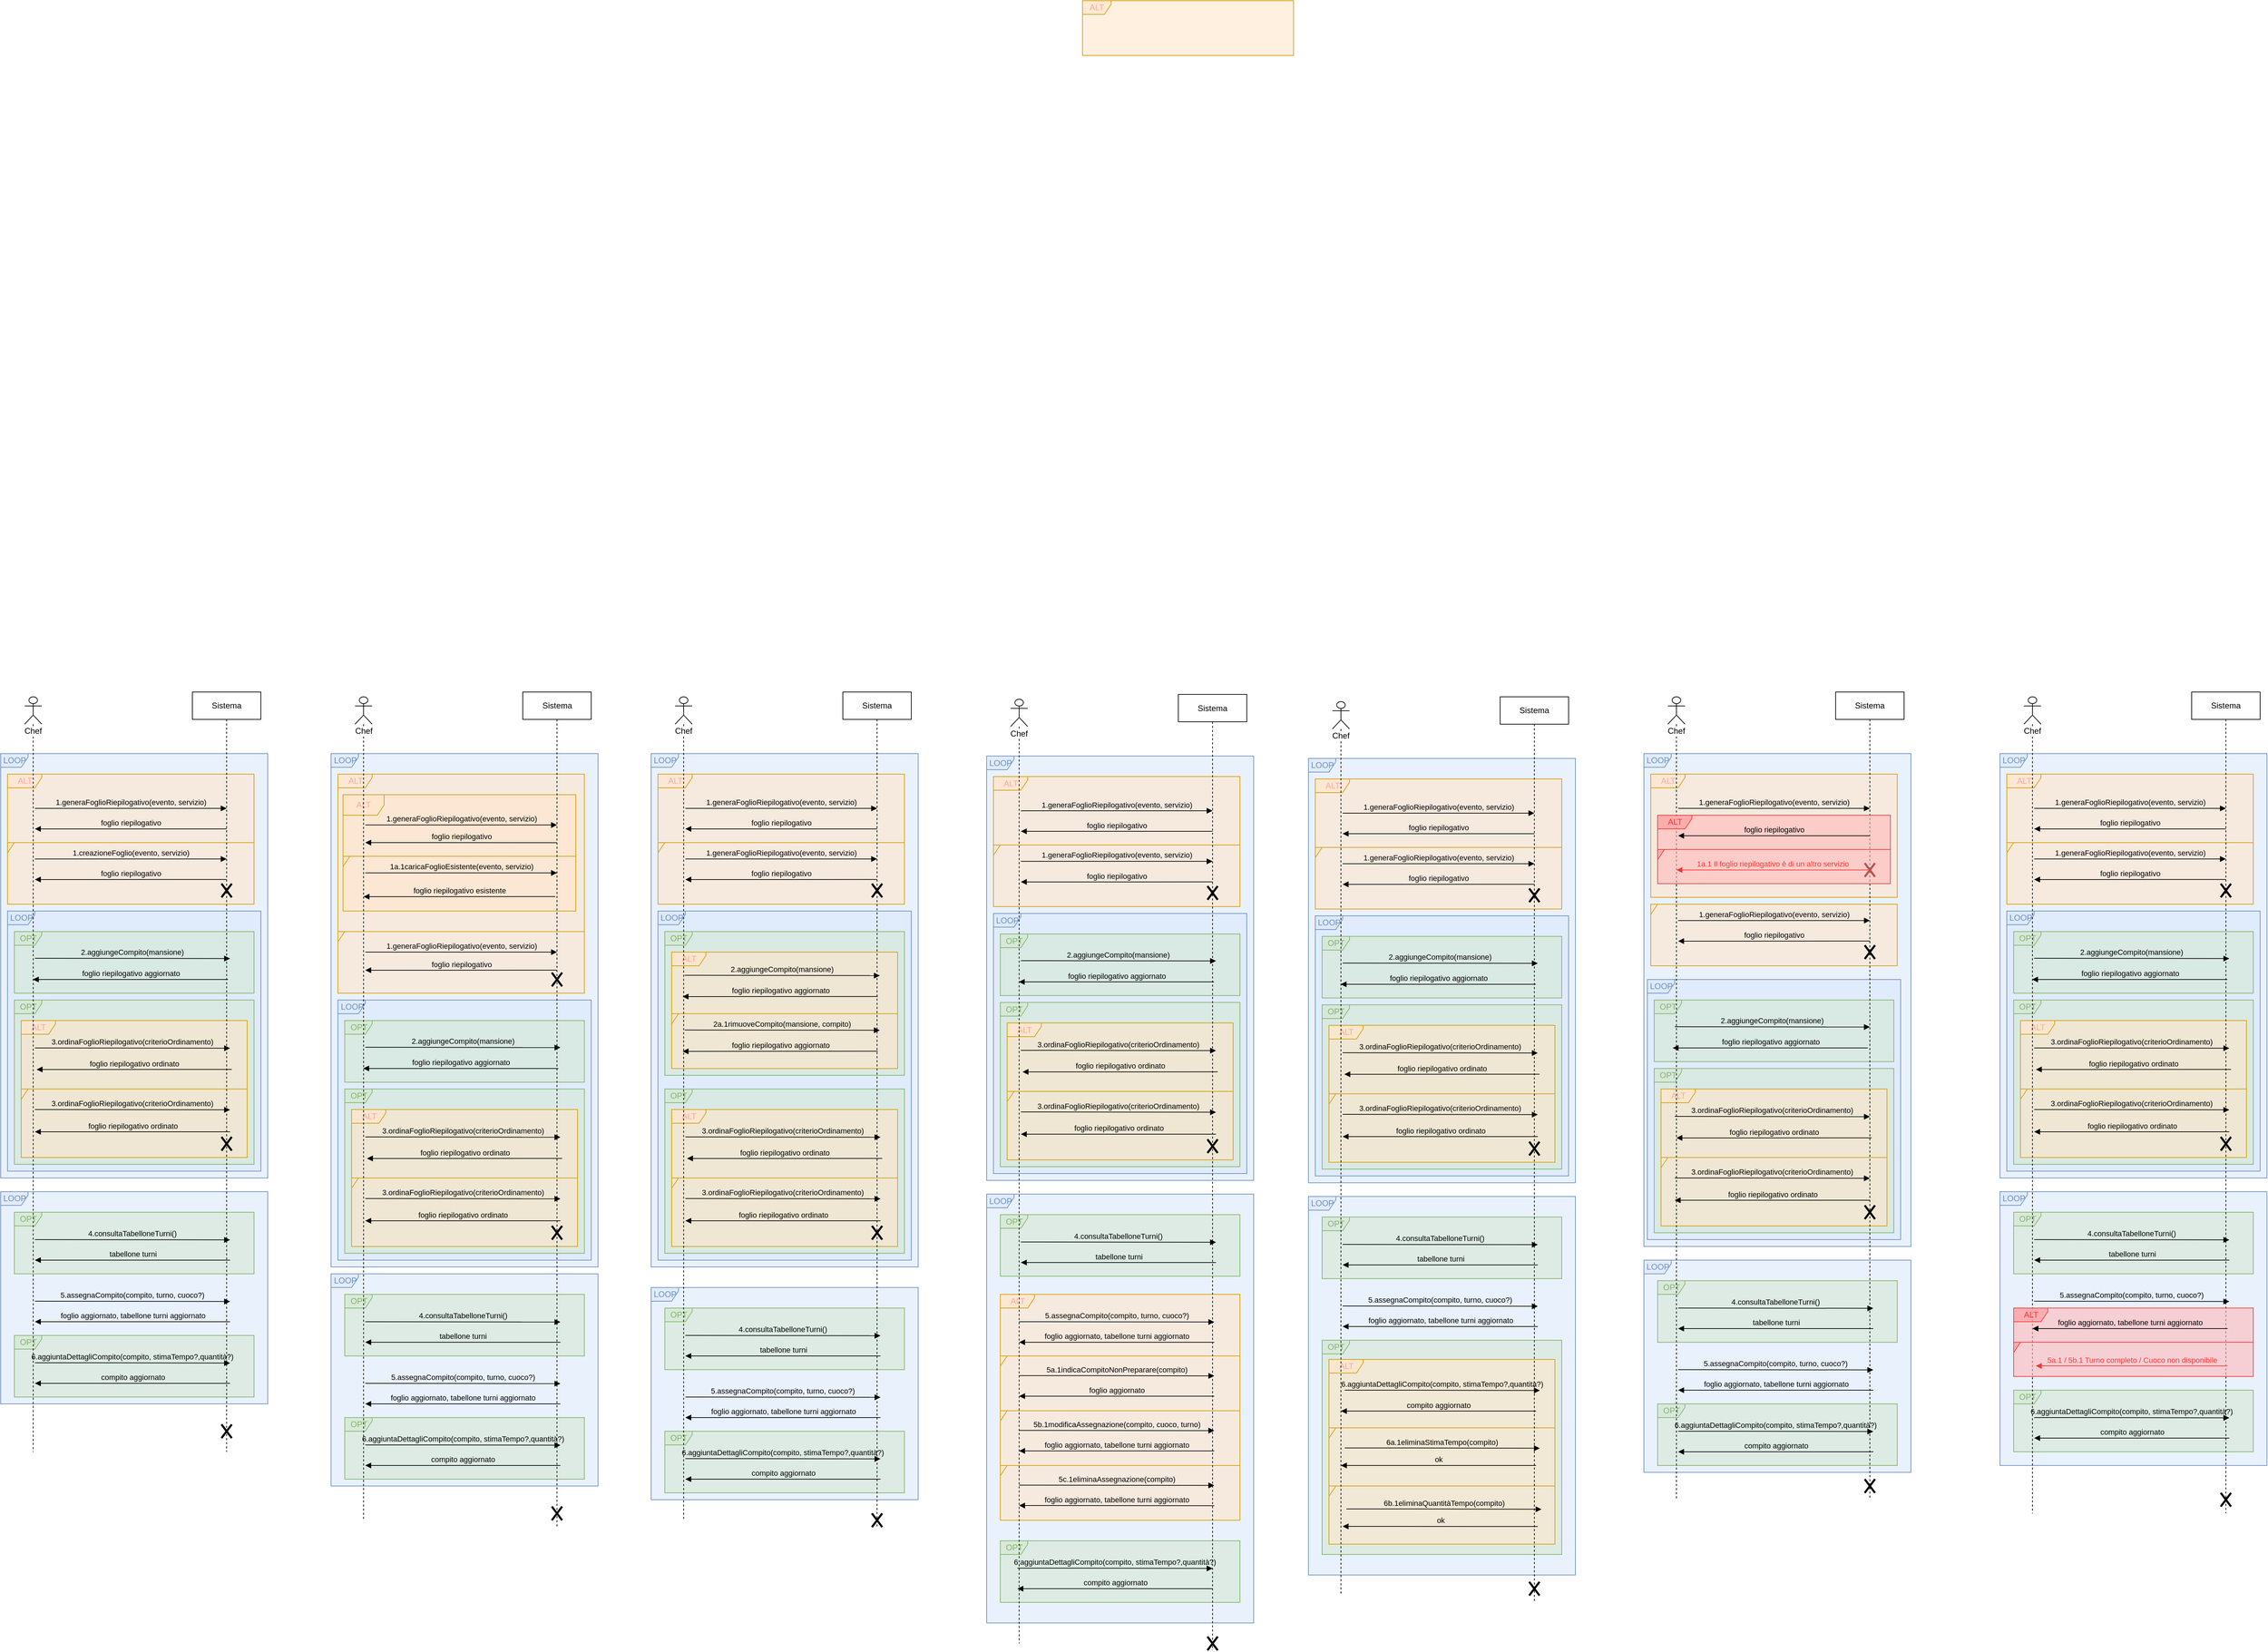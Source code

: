<mxfile version="18.0.6" type="device"><diagram name="Page-1" id="2YBvvXClWsGukQMizWep"><mxGraphModel dx="576" dy="1025" grid="1" gridSize="10" guides="1" tooltips="1" connect="0" arrows="0" fold="1" page="1" pageScale="1" pageWidth="850" pageHeight="1100" math="0" shadow="0"><root><mxCell id="0"/><mxCell id="1" parent="0"/><mxCell id="32bgeeiJ9eWB9yWAlW3r-41" value="LOOP" style="shape=umlFrame;tabWidth=110;tabHeight=30;tabPosition=left;html=1;boundedLbl=1;labelInHeader=1;width=40;height=20;swimlaneFillColor=#DAE8FC;fillColor=#DAE8FC;strokeColor=#6c8ebf;fillOpacity=60;fontColor=#6C8EBF;" parent="1" vertex="1"><mxGeometry x="20" y="1430" width="390" height="620" as="geometry"/></mxCell><mxCell id="32bgeeiJ9eWB9yWAlW3r-42" value="&lt;font color=&quot;#ffa89e&quot;&gt;ALT&lt;/font&gt;" style="shape=umlFrame;tabWidth=110;tabHeight=30;tabPosition=left;html=1;boundedLbl=1;labelInHeader=1;width=50;height=20;swimlaneFillColor=#FFE6CC;fillColor=#ffe6cc;strokeColor=#d79b00;fillOpacity=60;" parent="1" vertex="1"><mxGeometry x="30" y="1460" width="360" height="100" as="geometry"/></mxCell><mxCell id="32bgeeiJ9eWB9yWAlW3r-44" value="" style="shape=umlFrame;tabWidth=110;tabHeight=30;tabPosition=left;html=1;boundedLbl=1;labelInHeader=1;width=10;height=15;swimlaneFillColor=#FFE6CC;fillColor=#ffe6cc;strokeColor=#d79b00;fillOpacity=60;" parent="1" vertex="1"><mxGeometry x="30" y="1560" width="360" height="90" as="geometry"/></mxCell><mxCell id="32bgeeiJ9eWB9yWAlW3r-45" value="1.generaFoglioRiepilogativo(evento, servizio)" style="html=1;verticalAlign=bottom;endArrow=block;edgeStyle=elbowEdgeStyle;elbow=vertical;curved=0;rounded=0;labelBackgroundColor=none;" parent="1" edge="1"><mxGeometry relative="1" as="geometry"><mxPoint x="70" y="1510" as="sourcePoint"/><Array as="points"><mxPoint x="160.5" y="1510"/></Array><mxPoint x="350" y="1510" as="targetPoint"/></mxGeometry></mxCell><mxCell id="32bgeeiJ9eWB9yWAlW3r-46" value="foglio riepilogativo" style="html=1;verticalAlign=bottom;endArrow=block;edgeStyle=elbowEdgeStyle;elbow=vertical;curved=0;rounded=0;labelBackgroundColor=none;" parent="1" edge="1"><mxGeometry relative="1" as="geometry"><mxPoint x="350" y="1540" as="sourcePoint"/><mxPoint x="70" y="1540" as="targetPoint"/></mxGeometry></mxCell><mxCell id="32bgeeiJ9eWB9yWAlW3r-47" value="1.creazioneFoglio(evento, servizio)" style="html=1;verticalAlign=bottom;endArrow=block;edgeStyle=elbowEdgeStyle;elbow=vertical;curved=0;rounded=0;labelBackgroundColor=none;" parent="1" edge="1"><mxGeometry relative="1" as="geometry"><mxPoint x="70" y="1583.91" as="sourcePoint"/><Array as="points"><mxPoint x="160.5" y="1583.91"/></Array><mxPoint x="350" y="1583.91" as="targetPoint"/></mxGeometry></mxCell><mxCell id="32bgeeiJ9eWB9yWAlW3r-48" value="foglio riepilogativo" style="html=1;verticalAlign=bottom;endArrow=block;edgeStyle=elbowEdgeStyle;elbow=vertical;curved=0;rounded=0;labelBackgroundColor=none;" parent="1" edge="1"><mxGeometry relative="1" as="geometry"><mxPoint x="350" y="1613.91" as="sourcePoint"/><mxPoint x="70" y="1613.91" as="targetPoint"/></mxGeometry></mxCell><mxCell id="32bgeeiJ9eWB9yWAlW3r-49" value="" style="shape=umlDestroy;whiteSpace=wrap;html=1;strokeWidth=3;targetShapes=umlLifeline;" parent="1" vertex="1"><mxGeometry x="342.5" y="1620" width="15" height="20" as="geometry"/></mxCell><mxCell id="32bgeeiJ9eWB9yWAlW3r-50" value="LOOP" style="shape=umlFrame;tabWidth=110;tabHeight=30;tabPosition=left;html=1;boundedLbl=1;labelInHeader=1;width=40;height=20;swimlaneFillColor=#DAE8FC;fillColor=#DAE8FC;strokeColor=#6c8ebf;fillOpacity=60;fontColor=#6C8EBF;" parent="1" vertex="1"><mxGeometry x="30" y="1660" width="370" height="380" as="geometry"/></mxCell><mxCell id="32bgeeiJ9eWB9yWAlW3r-51" value="OPT" style="shape=umlFrame;tabWidth=110;tabHeight=30;tabPosition=left;html=1;boundedLbl=1;labelInHeader=1;width=40;height=20;swimlaneFillColor=#D5E8D4;fillColor=#d5e8d4;strokeColor=#82b366;fillOpacity=60;fontColor=#82B366;" parent="1" vertex="1"><mxGeometry x="40" y="1690" width="350" height="90" as="geometry"/></mxCell><mxCell id="32bgeeiJ9eWB9yWAlW3r-52" value="2.aggiungeCompito(mansione)" style="html=1;verticalAlign=bottom;endArrow=block;edgeStyle=elbowEdgeStyle;elbow=vertical;curved=0;rounded=0;labelBackgroundColor=none;" parent="1" edge="1"><mxGeometry relative="1" as="geometry"><mxPoint x="70" y="1729" as="sourcePoint"/><Array as="points"><mxPoint x="165.5" y="1729.41"/></Array><mxPoint x="355" y="1729.41" as="targetPoint"/></mxGeometry></mxCell><mxCell id="32bgeeiJ9eWB9yWAlW3r-54" value="foglio riepilogativo aggiornato" style="html=1;verticalAlign=bottom;endArrow=block;edgeStyle=elbowEdgeStyle;elbow=vertical;curved=0;rounded=0;labelBackgroundColor=none;" parent="1" edge="1"><mxGeometry relative="1" as="geometry"><mxPoint x="352" y="1760" as="sourcePoint"/><mxPoint x="67" y="1760" as="targetPoint"/></mxGeometry></mxCell><mxCell id="32bgeeiJ9eWB9yWAlW3r-55" value="OPT" style="shape=umlFrame;tabWidth=110;tabHeight=30;tabPosition=left;html=1;boundedLbl=1;labelInHeader=1;width=40;height=20;swimlaneFillColor=#D5E8D4;fillColor=#d5e8d4;strokeColor=#82b366;fillOpacity=60;fontColor=#82B366;" parent="1" vertex="1"><mxGeometry x="40" y="1790" width="350" height="240" as="geometry"/></mxCell><mxCell id="32bgeeiJ9eWB9yWAlW3r-59" value="&lt;font color=&quot;#ffa89e&quot;&gt;ALT&lt;/font&gt;" style="shape=umlFrame;tabWidth=110;tabHeight=30;tabPosition=left;html=1;boundedLbl=1;labelInHeader=1;width=50;height=20;swimlaneFillColor=#FFE6CC;fillColor=#ffe6cc;strokeColor=#d79b00;fillOpacity=60;" parent="1" vertex="1"><mxGeometry x="50" y="1820" width="330" height="100" as="geometry"/></mxCell><mxCell id="32bgeeiJ9eWB9yWAlW3r-60" value="" style="shape=umlFrame;tabWidth=110;tabHeight=30;tabPosition=left;html=1;boundedLbl=1;labelInHeader=1;width=10;height=15;swimlaneFillColor=#FFE6CC;fillColor=#ffe6cc;strokeColor=#d79b00;fillOpacity=60;" parent="1" vertex="1"><mxGeometry x="50" y="1920" width="330" height="100" as="geometry"/></mxCell><mxCell id="32bgeeiJ9eWB9yWAlW3r-61" value="3.ordinaFoglioRiepilogativo(criterioOrdinamento)" style="html=1;verticalAlign=bottom;endArrow=block;edgeStyle=elbowEdgeStyle;elbow=vertical;curved=0;rounded=0;labelBackgroundColor=none;" parent="1" edge="1"><mxGeometry relative="1" as="geometry"><mxPoint x="70" y="1860" as="sourcePoint"/><Array as="points"><mxPoint x="165.5" y="1860.41"/></Array><mxPoint x="355" y="1860.41" as="targetPoint"/></mxGeometry></mxCell><mxCell id="32bgeeiJ9eWB9yWAlW3r-62" value="3.ordinaFoglioRiepilogativo(criterioOrdinamento)" style="html=1;verticalAlign=bottom;endArrow=block;edgeStyle=elbowEdgeStyle;elbow=vertical;curved=0;rounded=0;labelBackgroundColor=none;" parent="1" edge="1"><mxGeometry relative="1" as="geometry"><mxPoint x="70" y="1950" as="sourcePoint"/><Array as="points"><mxPoint x="165.5" y="1950.41"/></Array><mxPoint x="355" y="1950.41" as="targetPoint"/></mxGeometry></mxCell><mxCell id="32bgeeiJ9eWB9yWAlW3r-63" value="foglio riepilogativo ordinato" style="html=1;verticalAlign=bottom;endArrow=block;edgeStyle=elbowEdgeStyle;elbow=vertical;curved=0;rounded=0;labelBackgroundColor=none;" parent="1" edge="1"><mxGeometry relative="1" as="geometry"><mxPoint x="357.5" y="1891.41" as="sourcePoint"/><mxPoint x="72.5" y="1891.41" as="targetPoint"/></mxGeometry></mxCell><mxCell id="32bgeeiJ9eWB9yWAlW3r-64" value="foglio riepilogativo ordinato" style="html=1;verticalAlign=bottom;endArrow=block;edgeStyle=elbowEdgeStyle;elbow=vertical;curved=0;rounded=0;labelBackgroundColor=none;" parent="1" edge="1"><mxGeometry relative="1" as="geometry"><mxPoint x="355" y="1982.53" as="sourcePoint"/><mxPoint x="70" y="1982.53" as="targetPoint"/></mxGeometry></mxCell><mxCell id="32bgeeiJ9eWB9yWAlW3r-65" value="" style="shape=umlDestroy;whiteSpace=wrap;html=1;strokeWidth=3;targetShapes=umlLifeline;" parent="1" vertex="1"><mxGeometry x="342.5" y="1990" width="15" height="20" as="geometry"/></mxCell><mxCell id="32bgeeiJ9eWB9yWAlW3r-66" value="LOOP" style="shape=umlFrame;tabWidth=110;tabHeight=30;tabPosition=left;html=1;boundedLbl=1;labelInHeader=1;width=40;height=20;swimlaneFillColor=#DAE8FC;fillColor=#DAE8FC;strokeColor=#6c8ebf;fillOpacity=60;fontColor=#6C8EBF;" parent="1" vertex="1"><mxGeometry x="20" y="2070" width="390" height="310" as="geometry"/></mxCell><mxCell id="32bgeeiJ9eWB9yWAlW3r-67" value="OPT" style="shape=umlFrame;tabWidth=110;tabHeight=30;tabPosition=left;html=1;boundedLbl=1;labelInHeader=1;width=40;height=20;swimlaneFillColor=#D5E8D4;fillColor=#d5e8d4;strokeColor=#82b366;fillOpacity=60;fontColor=#82B366;" parent="1" vertex="1"><mxGeometry x="40" y="2100" width="350" height="90" as="geometry"/></mxCell><mxCell id="32bgeeiJ9eWB9yWAlW3r-68" value="4.consultaTabelloneTurni()" style="html=1;verticalAlign=bottom;endArrow=block;edgeStyle=elbowEdgeStyle;elbow=vertical;curved=0;rounded=0;labelBackgroundColor=none;" parent="1" edge="1"><mxGeometry relative="1" as="geometry"><mxPoint x="70" y="2140" as="sourcePoint"/><Array as="points"><mxPoint x="165.5" y="2140.41"/></Array><mxPoint x="355" y="2140.41" as="targetPoint"/></mxGeometry></mxCell><mxCell id="32bgeeiJ9eWB9yWAlW3r-69" value="tabellone turni" style="html=1;verticalAlign=bottom;endArrow=block;edgeStyle=elbowEdgeStyle;elbow=vertical;curved=0;rounded=0;labelBackgroundColor=none;" parent="1" edge="1"><mxGeometry relative="1" as="geometry"><mxPoint x="355" y="2170.0" as="sourcePoint"/><mxPoint x="70" y="2170.0" as="targetPoint"/></mxGeometry></mxCell><mxCell id="32bgeeiJ9eWB9yWAlW3r-70" value="5.assegnaCompito(compito, turno, cuoco?)" style="html=1;verticalAlign=bottom;endArrow=block;edgeStyle=elbowEdgeStyle;elbow=vertical;curved=0;rounded=0;labelBackgroundColor=none;" parent="1" edge="1"><mxGeometry relative="1" as="geometry"><mxPoint x="70" y="2230" as="sourcePoint"/><Array as="points"><mxPoint x="165.5" y="2230.41"/></Array><mxPoint x="355" y="2230.41" as="targetPoint"/></mxGeometry></mxCell><mxCell id="32bgeeiJ9eWB9yWAlW3r-71" value="foglio aggiornato, tabellone turni aggiornato" style="html=1;verticalAlign=bottom;endArrow=block;edgeStyle=elbowEdgeStyle;elbow=vertical;curved=0;rounded=0;labelBackgroundColor=none;" parent="1" edge="1"><mxGeometry relative="1" as="geometry"><mxPoint x="355" y="2260.0" as="sourcePoint"/><mxPoint x="70" y="2260.0" as="targetPoint"/></mxGeometry></mxCell><mxCell id="32bgeeiJ9eWB9yWAlW3r-72" value="OPT" style="shape=umlFrame;tabWidth=110;tabHeight=30;tabPosition=left;html=1;boundedLbl=1;labelInHeader=1;width=40;height=20;swimlaneFillColor=#D5E8D4;fillColor=#d5e8d4;strokeColor=#82b366;fillOpacity=60;fontColor=#82B366;" parent="1" vertex="1"><mxGeometry x="40" y="2280" width="350" height="90" as="geometry"/></mxCell><mxCell id="32bgeeiJ9eWB9yWAlW3r-73" value="6.aggiuntaDettagliCompito(compito, stimaTempo?,quantità?)" style="html=1;verticalAlign=bottom;endArrow=block;edgeStyle=elbowEdgeStyle;elbow=horizontal;curved=0;rounded=0;labelBackgroundColor=none;" parent="1" edge="1"><mxGeometry relative="1" as="geometry"><mxPoint x="70" y="2320" as="sourcePoint"/><Array as="points"><mxPoint x="165.5" y="2320.41"/></Array><mxPoint x="355" y="2320.41" as="targetPoint"/></mxGeometry></mxCell><mxCell id="32bgeeiJ9eWB9yWAlW3r-74" value="compito aggiornato" style="html=1;verticalAlign=bottom;endArrow=block;edgeStyle=elbowEdgeStyle;elbow=vertical;curved=0;rounded=0;labelBackgroundColor=none;" parent="1" edge="1"><mxGeometry relative="1" as="geometry"><mxPoint x="355" y="2350.0" as="sourcePoint"/><mxPoint x="70" y="2350.0" as="targetPoint"/></mxGeometry></mxCell><mxCell id="32bgeeiJ9eWB9yWAlW3r-76" value="LOOP" style="shape=umlFrame;tabWidth=110;tabHeight=30;tabPosition=left;html=1;boundedLbl=1;labelInHeader=1;width=40;height=20;swimlaneFillColor=#DAE8FC;fillColor=#DAE8FC;strokeColor=#6c8ebf;fillOpacity=60;fontColor=#6C8EBF;" parent="1" vertex="1"><mxGeometry x="502.5" y="1430" width="390" height="750" as="geometry"/></mxCell><mxCell id="32bgeeiJ9eWB9yWAlW3r-77" value="&lt;font color=&quot;#ffa89e&quot;&gt;ALT&lt;/font&gt;" style="shape=umlFrame;tabWidth=110;tabHeight=30;tabPosition=left;html=1;boundedLbl=1;labelInHeader=1;width=50;height=20;swimlaneFillColor=#FFE6CC;fillColor=#ffe6cc;strokeColor=#d79b00;fillOpacity=60;" parent="1" vertex="1"><mxGeometry x="512.5" y="1460" width="360" height="230" as="geometry"/></mxCell><mxCell id="32bgeeiJ9eWB9yWAlW3r-78" value="" style="shape=umlFrame;tabWidth=110;tabHeight=30;tabPosition=left;html=1;boundedLbl=1;labelInHeader=1;width=10;height=15;swimlaneFillColor=#FFE6CC;fillColor=#ffe6cc;strokeColor=#d79b00;fillOpacity=60;" parent="1" vertex="1"><mxGeometry x="512.5" y="1690" width="360" height="90" as="geometry"/></mxCell><mxCell id="32bgeeiJ9eWB9yWAlW3r-81" value="1.generaFoglioRiepilogativo(evento, servizio)" style="html=1;verticalAlign=bottom;endArrow=block;edgeStyle=elbowEdgeStyle;elbow=vertical;curved=0;rounded=0;labelBackgroundColor=none;" parent="1" edge="1"><mxGeometry relative="1" as="geometry"><mxPoint x="552.5" y="1720.0" as="sourcePoint"/><Array as="points"><mxPoint x="643" y="1720"/></Array><mxPoint x="832.5" y="1720.0" as="targetPoint"/></mxGeometry></mxCell><mxCell id="32bgeeiJ9eWB9yWAlW3r-82" value="foglio riepilogativo" style="html=1;verticalAlign=bottom;endArrow=block;edgeStyle=elbowEdgeStyle;elbow=vertical;curved=0;rounded=0;labelBackgroundColor=none;" parent="1" edge="1"><mxGeometry relative="1" as="geometry"><mxPoint x="832.5" y="1746.41" as="sourcePoint"/><mxPoint x="552.5" y="1746.41" as="targetPoint"/></mxGeometry></mxCell><mxCell id="32bgeeiJ9eWB9yWAlW3r-83" value="" style="shape=umlDestroy;whiteSpace=wrap;html=1;strokeWidth=3;targetShapes=umlLifeline;" parent="1" vertex="1"><mxGeometry x="825" y="1750" width="15" height="20" as="geometry"/></mxCell><mxCell id="32bgeeiJ9eWB9yWAlW3r-84" value="LOOP" style="shape=umlFrame;tabWidth=110;tabHeight=30;tabPosition=left;html=1;boundedLbl=1;labelInHeader=1;width=40;height=20;swimlaneFillColor=#DAE8FC;fillColor=#DAE8FC;strokeColor=#6c8ebf;fillOpacity=60;fontColor=#6C8EBF;" parent="1" vertex="1"><mxGeometry x="512.5" y="1790" width="370" height="380" as="geometry"/></mxCell><mxCell id="32bgeeiJ9eWB9yWAlW3r-85" value="OPT" style="shape=umlFrame;tabWidth=110;tabHeight=30;tabPosition=left;html=1;boundedLbl=1;labelInHeader=1;width=40;height=20;swimlaneFillColor=#D5E8D4;fillColor=#d5e8d4;strokeColor=#82b366;fillOpacity=60;fontColor=#82B366;" parent="1" vertex="1"><mxGeometry x="522.5" y="1820" width="350" height="90" as="geometry"/></mxCell><mxCell id="32bgeeiJ9eWB9yWAlW3r-86" value="2.aggiungeCompito(mansione)" style="html=1;verticalAlign=bottom;endArrow=block;edgeStyle=elbowEdgeStyle;elbow=vertical;curved=0;rounded=0;labelBackgroundColor=none;" parent="1" edge="1"><mxGeometry relative="1" as="geometry"><mxPoint x="552.5" y="1859.0" as="sourcePoint"/><Array as="points"><mxPoint x="648" y="1859.41"/></Array><mxPoint x="837.5" y="1859.41" as="targetPoint"/></mxGeometry></mxCell><mxCell id="32bgeeiJ9eWB9yWAlW3r-87" value="foglio riepilogativo aggiornato" style="html=1;verticalAlign=bottom;endArrow=block;edgeStyle=elbowEdgeStyle;elbow=vertical;curved=0;rounded=0;labelBackgroundColor=none;" parent="1" edge="1"><mxGeometry relative="1" as="geometry"><mxPoint x="834.5" y="1890" as="sourcePoint"/><mxPoint x="549.5" y="1890" as="targetPoint"/></mxGeometry></mxCell><mxCell id="32bgeeiJ9eWB9yWAlW3r-88" value="OPT" style="shape=umlFrame;tabWidth=110;tabHeight=30;tabPosition=left;html=1;boundedLbl=1;labelInHeader=1;width=40;height=20;swimlaneFillColor=#D5E8D4;fillColor=#d5e8d4;strokeColor=#82b366;fillOpacity=60;fontColor=#82B366;" parent="1" vertex="1"><mxGeometry x="522.5" y="1920" width="350" height="240" as="geometry"/></mxCell><mxCell id="32bgeeiJ9eWB9yWAlW3r-89" value="&lt;font color=&quot;#ffa89e&quot;&gt;ALT&lt;/font&gt;" style="shape=umlFrame;tabWidth=110;tabHeight=30;tabPosition=left;html=1;boundedLbl=1;labelInHeader=1;width=50;height=20;swimlaneFillColor=#FFE6CC;fillColor=#ffe6cc;strokeColor=#d79b00;fillOpacity=60;" parent="1" vertex="1"><mxGeometry x="532.5" y="1950" width="330" height="100" as="geometry"/></mxCell><mxCell id="32bgeeiJ9eWB9yWAlW3r-90" value="" style="shape=umlFrame;tabWidth=110;tabHeight=30;tabPosition=left;html=1;boundedLbl=1;labelInHeader=1;width=10;height=15;swimlaneFillColor=#FFE6CC;fillColor=#ffe6cc;strokeColor=#d79b00;fillOpacity=60;" parent="1" vertex="1"><mxGeometry x="532.5" y="2050" width="330" height="100" as="geometry"/></mxCell><mxCell id="32bgeeiJ9eWB9yWAlW3r-91" value="3.ordinaFoglioRiepilogativo(criterioOrdinamento)" style="html=1;verticalAlign=bottom;endArrow=block;edgeStyle=elbowEdgeStyle;elbow=vertical;curved=0;rounded=0;labelBackgroundColor=none;" parent="1" edge="1"><mxGeometry relative="1" as="geometry"><mxPoint x="552.5" y="1990" as="sourcePoint"/><Array as="points"><mxPoint x="648" y="1990.41"/></Array><mxPoint x="837.5" y="1990.41" as="targetPoint"/></mxGeometry></mxCell><mxCell id="32bgeeiJ9eWB9yWAlW3r-92" value="3.ordinaFoglioRiepilogativo(criterioOrdinamento)" style="html=1;verticalAlign=bottom;endArrow=block;edgeStyle=elbowEdgeStyle;elbow=vertical;curved=0;rounded=0;labelBackgroundColor=none;" parent="1" edge="1"><mxGeometry relative="1" as="geometry"><mxPoint x="552.5" y="2080" as="sourcePoint"/><Array as="points"><mxPoint x="648" y="2080.41"/></Array><mxPoint x="837.5" y="2080.41" as="targetPoint"/></mxGeometry></mxCell><mxCell id="32bgeeiJ9eWB9yWAlW3r-93" value="foglio riepilogativo ordinato" style="html=1;verticalAlign=bottom;endArrow=block;edgeStyle=elbowEdgeStyle;elbow=vertical;curved=0;rounded=0;labelBackgroundColor=none;" parent="1" edge="1"><mxGeometry relative="1" as="geometry"><mxPoint x="840" y="2021.41" as="sourcePoint"/><mxPoint x="555" y="2021.41" as="targetPoint"/></mxGeometry></mxCell><mxCell id="32bgeeiJ9eWB9yWAlW3r-94" value="foglio riepilogativo ordinato" style="html=1;verticalAlign=bottom;endArrow=block;edgeStyle=elbowEdgeStyle;elbow=vertical;curved=0;rounded=0;labelBackgroundColor=none;" parent="1" edge="1"><mxGeometry relative="1" as="geometry"><mxPoint x="837.5" y="2112.53" as="sourcePoint"/><mxPoint x="552.5" y="2112.53" as="targetPoint"/></mxGeometry></mxCell><mxCell id="32bgeeiJ9eWB9yWAlW3r-95" value="" style="shape=umlDestroy;whiteSpace=wrap;html=1;strokeWidth=3;targetShapes=umlLifeline;" parent="1" vertex="1"><mxGeometry x="825" y="2120" width="15" height="20" as="geometry"/></mxCell><mxCell id="32bgeeiJ9eWB9yWAlW3r-96" value="LOOP" style="shape=umlFrame;tabWidth=110;tabHeight=30;tabPosition=left;html=1;boundedLbl=1;labelInHeader=1;width=40;height=20;swimlaneFillColor=#DAE8FC;fillColor=#DAE8FC;strokeColor=#6c8ebf;fillOpacity=60;fontColor=#6C8EBF;" parent="1" vertex="1"><mxGeometry x="502.5" y="2190" width="390" height="310" as="geometry"/></mxCell><mxCell id="32bgeeiJ9eWB9yWAlW3r-97" value="OPT" style="shape=umlFrame;tabWidth=110;tabHeight=30;tabPosition=left;html=1;boundedLbl=1;labelInHeader=1;width=40;height=20;swimlaneFillColor=#D5E8D4;fillColor=#d5e8d4;strokeColor=#82b366;fillOpacity=60;fontColor=#82B366;" parent="1" vertex="1"><mxGeometry x="522.5" y="2220" width="350" height="90" as="geometry"/></mxCell><mxCell id="32bgeeiJ9eWB9yWAlW3r-98" value="4.consultaTabelloneTurni()" style="html=1;verticalAlign=bottom;endArrow=block;edgeStyle=elbowEdgeStyle;elbow=vertical;curved=0;rounded=0;labelBackgroundColor=none;" parent="1" edge="1"><mxGeometry relative="1" as="geometry"><mxPoint x="552.5" y="2260" as="sourcePoint"/><Array as="points"><mxPoint x="648" y="2260.41"/></Array><mxPoint x="837.5" y="2260.41" as="targetPoint"/></mxGeometry></mxCell><mxCell id="32bgeeiJ9eWB9yWAlW3r-99" value="tabellone turni" style="html=1;verticalAlign=bottom;endArrow=block;edgeStyle=elbowEdgeStyle;elbow=vertical;curved=0;rounded=0;labelBackgroundColor=none;" parent="1" edge="1"><mxGeometry relative="1" as="geometry"><mxPoint x="837.5" y="2290.0" as="sourcePoint"/><mxPoint x="552.5" y="2290.0" as="targetPoint"/></mxGeometry></mxCell><mxCell id="32bgeeiJ9eWB9yWAlW3r-100" value="5.assegnaCompito(compito, turno, cuoco?)" style="html=1;verticalAlign=bottom;endArrow=block;edgeStyle=elbowEdgeStyle;elbow=vertical;curved=0;rounded=0;labelBackgroundColor=none;" parent="1" edge="1"><mxGeometry relative="1" as="geometry"><mxPoint x="552.5" y="2350" as="sourcePoint"/><Array as="points"><mxPoint x="648" y="2350.41"/></Array><mxPoint x="837.5" y="2350.41" as="targetPoint"/></mxGeometry></mxCell><mxCell id="32bgeeiJ9eWB9yWAlW3r-101" value="foglio aggiornato, tabellone turni aggiornato" style="html=1;verticalAlign=bottom;endArrow=block;edgeStyle=elbowEdgeStyle;elbow=vertical;curved=0;rounded=0;labelBackgroundColor=none;" parent="1" edge="1"><mxGeometry relative="1" as="geometry"><mxPoint x="837.5" y="2380.0" as="sourcePoint"/><mxPoint x="552.5" y="2380.0" as="targetPoint"/></mxGeometry></mxCell><mxCell id="32bgeeiJ9eWB9yWAlW3r-102" value="OPT" style="shape=umlFrame;tabWidth=110;tabHeight=30;tabPosition=left;html=1;boundedLbl=1;labelInHeader=1;width=40;height=20;swimlaneFillColor=#D5E8D4;fillColor=#d5e8d4;strokeColor=#82b366;fillOpacity=60;fontColor=#82B366;" parent="1" vertex="1"><mxGeometry x="522.5" y="2400" width="350" height="90" as="geometry"/></mxCell><mxCell id="32bgeeiJ9eWB9yWAlW3r-103" value="6.aggiuntaDettagliCompito(compito, stimaTempo?,quantità?)" style="html=1;verticalAlign=bottom;endArrow=block;edgeStyle=elbowEdgeStyle;elbow=horizontal;curved=0;rounded=0;labelBackgroundColor=none;" parent="1" edge="1"><mxGeometry relative="1" as="geometry"><mxPoint x="552.5" y="2440" as="sourcePoint"/><Array as="points"><mxPoint x="648" y="2440.41"/></Array><mxPoint x="837.5" y="2440.41" as="targetPoint"/></mxGeometry></mxCell><mxCell id="32bgeeiJ9eWB9yWAlW3r-104" value="compito aggiornato" style="html=1;verticalAlign=bottom;endArrow=block;edgeStyle=elbowEdgeStyle;elbow=vertical;curved=0;rounded=0;labelBackgroundColor=none;" parent="1" edge="1"><mxGeometry relative="1" as="geometry"><mxPoint x="837.5" y="2470.0" as="sourcePoint"/><mxPoint x="552.5" y="2470.0" as="targetPoint"/></mxGeometry></mxCell><mxCell id="32bgeeiJ9eWB9yWAlW3r-108" value="ALT" style="shape=umlFrame;whiteSpace=wrap;html=1;fontColor=#FFA89E;swimlaneFillColor=#FFE6CC;fillColor=#ffe6cc;strokeColor=#d79b00;fillOpacity=60;" parent="1" vertex="1"><mxGeometry x="520" y="1490" width="340" height="90" as="geometry"/></mxCell><mxCell id="32bgeeiJ9eWB9yWAlW3r-109" value="" style="shape=umlFrame;whiteSpace=wrap;html=1;fontColor=#FFA89E;swimlaneFillColor=#FFE6CC;fillColor=#ffe6cc;strokeColor=#d79b00;fillOpacity=60;width=10;height=15;" parent="1" vertex="1"><mxGeometry x="520" y="1580" width="340" height="80" as="geometry"/></mxCell><mxCell id="32bgeeiJ9eWB9yWAlW3r-80" value="foglio riepilogativo" style="html=1;verticalAlign=bottom;endArrow=block;edgeStyle=elbowEdgeStyle;elbow=vertical;curved=0;rounded=0;labelBackgroundColor=none;" parent="1" edge="1"><mxGeometry relative="1" as="geometry"><mxPoint x="832.5" y="1560.14" as="sourcePoint"/><mxPoint x="552.5" y="1560.14" as="targetPoint"/></mxGeometry></mxCell><mxCell id="32bgeeiJ9eWB9yWAlW3r-79" value="1.generaFoglioRiepilogativo(evento, servizio)" style="html=1;verticalAlign=bottom;endArrow=block;edgeStyle=elbowEdgeStyle;elbow=vertical;curved=0;rounded=0;labelBackgroundColor=none;" parent="1" edge="1"><mxGeometry relative="1" as="geometry"><mxPoint x="552.5" y="1534.29" as="sourcePoint"/><Array as="points"><mxPoint x="643" y="1534.29"/></Array><mxPoint x="832.5" y="1534.29" as="targetPoint"/></mxGeometry></mxCell><mxCell id="32bgeeiJ9eWB9yWAlW3r-110" value="1a.1caricaFoglioEsistente(evento, servizio)" style="html=1;verticalAlign=bottom;endArrow=block;edgeStyle=elbowEdgeStyle;elbow=vertical;curved=0;rounded=0;labelBackgroundColor=none;" parent="1" edge="1"><mxGeometry relative="1" as="geometry"><mxPoint x="552.5" y="1604.29" as="sourcePoint"/><Array as="points"><mxPoint x="643" y="1604.29"/></Array><mxPoint x="832.5" y="1604.29" as="targetPoint"/></mxGeometry></mxCell><mxCell id="32bgeeiJ9eWB9yWAlW3r-111" value="foglio riepilogativo esistente" style="html=1;verticalAlign=bottom;endArrow=block;edgeStyle=elbowEdgeStyle;elbow=vertical;curved=0;rounded=0;labelBackgroundColor=none;" parent="1" edge="1"><mxGeometry relative="1" as="geometry"><mxPoint x="830" y="1638.85" as="sourcePoint"/><mxPoint x="550" y="1638.85" as="targetPoint"/></mxGeometry></mxCell><mxCell id="32bgeeiJ9eWB9yWAlW3r-112" value="LOOP" style="shape=umlFrame;tabWidth=110;tabHeight=30;tabPosition=left;html=1;boundedLbl=1;labelInHeader=1;width=40;height=20;swimlaneFillColor=#DAE8FC;fillColor=#DAE8FC;strokeColor=#6c8ebf;fillOpacity=60;fontColor=#6C8EBF;" parent="1" vertex="1"><mxGeometry x="970" y="1430" width="390" height="750" as="geometry"/></mxCell><mxCell id="32bgeeiJ9eWB9yWAlW3r-113" value="&lt;font color=&quot;#ffa89e&quot;&gt;ALT&lt;/font&gt;" style="shape=umlFrame;tabWidth=110;tabHeight=30;tabPosition=left;html=1;boundedLbl=1;labelInHeader=1;width=50;height=20;swimlaneFillColor=#FFE6CC;fillColor=#ffe6cc;strokeColor=#d79b00;fillOpacity=60;" parent="1" vertex="1"><mxGeometry x="980" y="1460" width="360" height="100" as="geometry"/></mxCell><mxCell id="32bgeeiJ9eWB9yWAlW3r-114" value="" style="shape=umlFrame;tabWidth=110;tabHeight=30;tabPosition=left;html=1;boundedLbl=1;labelInHeader=1;width=10;height=15;swimlaneFillColor=#FFE6CC;fillColor=#ffe6cc;strokeColor=#d79b00;fillOpacity=60;" parent="1" vertex="1"><mxGeometry x="980" y="1560" width="360" height="90" as="geometry"/></mxCell><mxCell id="32bgeeiJ9eWB9yWAlW3r-115" value="1.generaFoglioRiepilogativo(evento, servizio)" style="html=1;verticalAlign=bottom;endArrow=block;edgeStyle=elbowEdgeStyle;elbow=vertical;curved=0;rounded=0;labelBackgroundColor=none;" parent="1" edge="1"><mxGeometry relative="1" as="geometry"><mxPoint x="1020" y="1510" as="sourcePoint"/><Array as="points"><mxPoint x="1110.5" y="1510"/></Array><mxPoint x="1300" y="1510" as="targetPoint"/></mxGeometry></mxCell><mxCell id="32bgeeiJ9eWB9yWAlW3r-116" value="foglio riepilogativo" style="html=1;verticalAlign=bottom;endArrow=block;edgeStyle=elbowEdgeStyle;elbow=vertical;curved=0;rounded=0;labelBackgroundColor=none;" parent="1" edge="1"><mxGeometry relative="1" as="geometry"><mxPoint x="1300" y="1540" as="sourcePoint"/><mxPoint x="1020" y="1540" as="targetPoint"/></mxGeometry></mxCell><mxCell id="32bgeeiJ9eWB9yWAlW3r-117" value="1.generaFoglioRiepilogativo(evento, servizio)" style="html=1;verticalAlign=bottom;endArrow=block;edgeStyle=elbowEdgeStyle;elbow=vertical;curved=0;rounded=0;labelBackgroundColor=none;" parent="1" edge="1"><mxGeometry relative="1" as="geometry"><mxPoint x="1020" y="1583.91" as="sourcePoint"/><Array as="points"><mxPoint x="1110.5" y="1583.91"/></Array><mxPoint x="1300" y="1583.91" as="targetPoint"/></mxGeometry></mxCell><mxCell id="32bgeeiJ9eWB9yWAlW3r-118" value="foglio riepilogativo" style="html=1;verticalAlign=bottom;endArrow=block;edgeStyle=elbowEdgeStyle;elbow=vertical;curved=0;rounded=0;labelBackgroundColor=none;" parent="1" edge="1"><mxGeometry relative="1" as="geometry"><mxPoint x="1300" y="1613.91" as="sourcePoint"/><mxPoint x="1020" y="1613.91" as="targetPoint"/></mxGeometry></mxCell><mxCell id="32bgeeiJ9eWB9yWAlW3r-119" value="" style="shape=umlDestroy;whiteSpace=wrap;html=1;strokeWidth=3;targetShapes=umlLifeline;" parent="1" vertex="1"><mxGeometry x="1292.5" y="1620" width="15" height="20" as="geometry"/></mxCell><mxCell id="32bgeeiJ9eWB9yWAlW3r-120" value="LOOP" style="shape=umlFrame;tabWidth=110;tabHeight=30;tabPosition=left;html=1;boundedLbl=1;labelInHeader=1;width=40;height=20;swimlaneFillColor=#DAE8FC;fillColor=#DAE8FC;strokeColor=#6c8ebf;fillOpacity=60;fontColor=#6C8EBF;" parent="1" vertex="1"><mxGeometry x="980" y="1660" width="370" height="510" as="geometry"/></mxCell><mxCell id="32bgeeiJ9eWB9yWAlW3r-121" value="OPT" style="shape=umlFrame;tabWidth=110;tabHeight=30;tabPosition=left;html=1;boundedLbl=1;labelInHeader=1;width=40;height=20;swimlaneFillColor=#D5E8D4;fillColor=#d5e8d4;strokeColor=#82b366;fillOpacity=60;fontColor=#82B366;" parent="1" vertex="1"><mxGeometry x="990" y="1690" width="350" height="210" as="geometry"/></mxCell><mxCell id="32bgeeiJ9eWB9yWAlW3r-124" value="OPT" style="shape=umlFrame;tabWidth=110;tabHeight=30;tabPosition=left;html=1;boundedLbl=1;labelInHeader=1;width=40;height=20;swimlaneFillColor=#D5E8D4;fillColor=#d5e8d4;strokeColor=#82b366;fillOpacity=60;fontColor=#82B366;" parent="1" vertex="1"><mxGeometry x="990" y="1920" width="350" height="240" as="geometry"/></mxCell><mxCell id="32bgeeiJ9eWB9yWAlW3r-125" value="&lt;font color=&quot;#ffa89e&quot;&gt;ALT&lt;/font&gt;" style="shape=umlFrame;tabWidth=110;tabHeight=30;tabPosition=left;html=1;boundedLbl=1;labelInHeader=1;width=50;height=20;swimlaneFillColor=#FFE6CC;fillColor=#ffe6cc;strokeColor=#d79b00;fillOpacity=60;" parent="1" vertex="1"><mxGeometry x="1000" y="1950" width="330" height="100" as="geometry"/></mxCell><mxCell id="32bgeeiJ9eWB9yWAlW3r-126" value="" style="shape=umlFrame;tabWidth=110;tabHeight=30;tabPosition=left;html=1;boundedLbl=1;labelInHeader=1;width=10;height=15;swimlaneFillColor=#FFE6CC;fillColor=#ffe6cc;strokeColor=#d79b00;fillOpacity=60;" parent="1" vertex="1"><mxGeometry x="1000" y="2050" width="330" height="100" as="geometry"/></mxCell><mxCell id="32bgeeiJ9eWB9yWAlW3r-127" value="3.ordinaFoglioRiepilogativo(criterioOrdinamento)" style="html=1;verticalAlign=bottom;endArrow=block;edgeStyle=elbowEdgeStyle;elbow=vertical;curved=0;rounded=0;labelBackgroundColor=none;" parent="1" edge="1"><mxGeometry relative="1" as="geometry"><mxPoint x="1020" y="1990" as="sourcePoint"/><Array as="points"><mxPoint x="1115.5" y="1990.41"/></Array><mxPoint x="1305" y="1990.41" as="targetPoint"/></mxGeometry></mxCell><mxCell id="32bgeeiJ9eWB9yWAlW3r-128" value="3.ordinaFoglioRiepilogativo(criterioOrdinamento)" style="html=1;verticalAlign=bottom;endArrow=block;edgeStyle=elbowEdgeStyle;elbow=vertical;curved=0;rounded=0;labelBackgroundColor=none;" parent="1" edge="1"><mxGeometry relative="1" as="geometry"><mxPoint x="1020" y="2080" as="sourcePoint"/><Array as="points"><mxPoint x="1115.5" y="2080.41"/></Array><mxPoint x="1305" y="2080.41" as="targetPoint"/></mxGeometry></mxCell><mxCell id="32bgeeiJ9eWB9yWAlW3r-129" value="foglio riepilogativo ordinato" style="html=1;verticalAlign=bottom;endArrow=block;edgeStyle=elbowEdgeStyle;elbow=vertical;curved=0;rounded=0;labelBackgroundColor=none;" parent="1" edge="1"><mxGeometry relative="1" as="geometry"><mxPoint x="1307.5" y="2021.41" as="sourcePoint"/><mxPoint x="1022.5" y="2021.41" as="targetPoint"/></mxGeometry></mxCell><mxCell id="32bgeeiJ9eWB9yWAlW3r-130" value="foglio riepilogativo ordinato" style="html=1;verticalAlign=bottom;endArrow=block;edgeStyle=elbowEdgeStyle;elbow=vertical;curved=0;rounded=0;labelBackgroundColor=none;" parent="1" edge="1"><mxGeometry relative="1" as="geometry"><mxPoint x="1305" y="2112.53" as="sourcePoint"/><mxPoint x="1020" y="2112.53" as="targetPoint"/></mxGeometry></mxCell><mxCell id="32bgeeiJ9eWB9yWAlW3r-131" value="" style="shape=umlDestroy;whiteSpace=wrap;html=1;strokeWidth=3;targetShapes=umlLifeline;" parent="1" vertex="1"><mxGeometry x="1292.5" y="2120" width="15" height="20" as="geometry"/></mxCell><mxCell id="32bgeeiJ9eWB9yWAlW3r-132" value="LOOP" style="shape=umlFrame;tabWidth=110;tabHeight=30;tabPosition=left;html=1;boundedLbl=1;labelInHeader=1;width=40;height=20;swimlaneFillColor=#DAE8FC;fillColor=#DAE8FC;strokeColor=#6c8ebf;fillOpacity=60;fontColor=#6C8EBF;" parent="1" vertex="1"><mxGeometry x="970" y="2210" width="390" height="310" as="geometry"/></mxCell><mxCell id="32bgeeiJ9eWB9yWAlW3r-133" value="OPT" style="shape=umlFrame;tabWidth=110;tabHeight=30;tabPosition=left;html=1;boundedLbl=1;labelInHeader=1;width=40;height=20;swimlaneFillColor=#D5E8D4;fillColor=#d5e8d4;strokeColor=#82b366;fillOpacity=60;fontColor=#82B366;" parent="1" vertex="1"><mxGeometry x="990" y="2240" width="350" height="90" as="geometry"/></mxCell><mxCell id="32bgeeiJ9eWB9yWAlW3r-134" value="4.consultaTabelloneTurni()" style="html=1;verticalAlign=bottom;endArrow=block;edgeStyle=elbowEdgeStyle;elbow=vertical;curved=0;rounded=0;labelBackgroundColor=none;" parent="1" edge="1"><mxGeometry relative="1" as="geometry"><mxPoint x="1020" y="2280" as="sourcePoint"/><Array as="points"><mxPoint x="1115.5" y="2280.41"/></Array><mxPoint x="1305" y="2280.41" as="targetPoint"/></mxGeometry></mxCell><mxCell id="32bgeeiJ9eWB9yWAlW3r-135" value="tabellone turni" style="html=1;verticalAlign=bottom;endArrow=block;edgeStyle=elbowEdgeStyle;elbow=vertical;curved=0;rounded=0;labelBackgroundColor=none;" parent="1" edge="1"><mxGeometry relative="1" as="geometry"><mxPoint x="1305" y="2310.0" as="sourcePoint"/><mxPoint x="1020" y="2310.0" as="targetPoint"/></mxGeometry></mxCell><mxCell id="32bgeeiJ9eWB9yWAlW3r-136" value="5.assegnaCompito(compito, turno, cuoco?)" style="html=1;verticalAlign=bottom;endArrow=block;edgeStyle=elbowEdgeStyle;elbow=vertical;curved=0;rounded=0;labelBackgroundColor=none;" parent="1" edge="1"><mxGeometry relative="1" as="geometry"><mxPoint x="1020" y="2370" as="sourcePoint"/><Array as="points"><mxPoint x="1115.5" y="2370.41"/></Array><mxPoint x="1305" y="2370.41" as="targetPoint"/></mxGeometry></mxCell><mxCell id="32bgeeiJ9eWB9yWAlW3r-137" value="foglio aggiornato, tabellone turni aggiornato" style="html=1;verticalAlign=bottom;endArrow=block;edgeStyle=elbowEdgeStyle;elbow=vertical;curved=0;rounded=0;labelBackgroundColor=none;" parent="1" edge="1"><mxGeometry relative="1" as="geometry"><mxPoint x="1305" y="2400.0" as="sourcePoint"/><mxPoint x="1020" y="2400.0" as="targetPoint"/></mxGeometry></mxCell><mxCell id="32bgeeiJ9eWB9yWAlW3r-138" value="OPT" style="shape=umlFrame;tabWidth=110;tabHeight=30;tabPosition=left;html=1;boundedLbl=1;labelInHeader=1;width=40;height=20;swimlaneFillColor=#D5E8D4;fillColor=#d5e8d4;strokeColor=#82b366;fillOpacity=60;fontColor=#82B366;" parent="1" vertex="1"><mxGeometry x="990" y="2420" width="350" height="90" as="geometry"/></mxCell><mxCell id="32bgeeiJ9eWB9yWAlW3r-139" value="6.aggiuntaDettagliCompito(compito, stimaTempo?,quantità?)" style="html=1;verticalAlign=bottom;endArrow=block;edgeStyle=elbowEdgeStyle;elbow=horizontal;curved=0;rounded=0;labelBackgroundColor=none;" parent="1" edge="1"><mxGeometry relative="1" as="geometry"><mxPoint x="1020" y="2460" as="sourcePoint"/><Array as="points"><mxPoint x="1115.5" y="2460.41"/></Array><mxPoint x="1305" y="2460.41" as="targetPoint"/></mxGeometry></mxCell><mxCell id="32bgeeiJ9eWB9yWAlW3r-140" value="compito aggiornato" style="html=1;verticalAlign=bottom;endArrow=block;edgeStyle=elbowEdgeStyle;elbow=vertical;curved=0;rounded=0;labelBackgroundColor=none;" parent="1" edge="1"><mxGeometry relative="1" as="geometry"><mxPoint x="1305" y="2490.0" as="sourcePoint"/><mxPoint x="1020" y="2490.0" as="targetPoint"/></mxGeometry></mxCell><mxCell id="32bgeeiJ9eWB9yWAlW3r-146" value="ALT" style="shape=umlFrame;whiteSpace=wrap;html=1;fontColor=#FFA89E;swimlaneFillColor=#FFE6CC;fillColor=#ffe6cc;strokeColor=#d79b00;fillOpacity=60;width=42;height=20;" parent="1" vertex="1"><mxGeometry x="1600" y="330" width="308.25" height="80" as="geometry"/></mxCell><mxCell id="32bgeeiJ9eWB9yWAlW3r-149" value="&lt;font color=&quot;#ffa89e&quot;&gt;ALT&lt;/font&gt;" style="shape=umlFrame;tabWidth=110;tabHeight=30;tabPosition=left;html=1;boundedLbl=1;labelInHeader=1;width=50;height=20;swimlaneFillColor=#FFE6CC;fillColor=#ffe6cc;strokeColor=#d79b00;fillOpacity=60;" parent="1" vertex="1"><mxGeometry x="1000" y="1720" width="330" height="90" as="geometry"/></mxCell><mxCell id="32bgeeiJ9eWB9yWAlW3r-150" value="2.aggiungeCompito(mansione)" style="html=1;verticalAlign=bottom;endArrow=block;edgeStyle=elbowEdgeStyle;elbow=vertical;curved=0;rounded=0;labelBackgroundColor=none;" parent="1" edge="1"><mxGeometry relative="1" as="geometry"><mxPoint x="1019" y="1753.86" as="sourcePoint"/><Array as="points"><mxPoint x="1114.5" y="1754.27"/></Array><mxPoint x="1304" y="1754.27" as="targetPoint"/></mxGeometry></mxCell><mxCell id="32bgeeiJ9eWB9yWAlW3r-151" value="foglio riepilogativo aggiornato" style="html=1;verticalAlign=bottom;endArrow=block;edgeStyle=elbowEdgeStyle;elbow=vertical;curved=0;rounded=0;labelBackgroundColor=none;" parent="1" edge="1"><mxGeometry relative="1" as="geometry"><mxPoint x="1301" y="1784.86" as="sourcePoint"/><mxPoint x="1016" y="1784.86" as="targetPoint"/></mxGeometry></mxCell><mxCell id="32bgeeiJ9eWB9yWAlW3r-152" value="" style="shape=umlFrame;tabWidth=110;tabHeight=30;tabPosition=left;html=1;boundedLbl=1;labelInHeader=1;width=10;height=15;swimlaneFillColor=#FFE6CC;fillColor=#ffe6cc;strokeColor=#d79b00;fillOpacity=60;" parent="1" vertex="1"><mxGeometry x="1000" y="1810" width="330" height="80" as="geometry"/></mxCell><mxCell id="32bgeeiJ9eWB9yWAlW3r-153" value="2a.1rimuoveCompito(mansione, compito)" style="html=1;verticalAlign=bottom;endArrow=block;edgeStyle=elbowEdgeStyle;elbow=vertical;curved=0;rounded=0;labelBackgroundColor=none;" parent="1" edge="1"><mxGeometry relative="1" as="geometry"><mxPoint x="1019.0" y="1833.79" as="sourcePoint"/><Array as="points"><mxPoint x="1114.5" y="1834.2"/></Array><mxPoint x="1304" y="1834.2" as="targetPoint"/></mxGeometry></mxCell><mxCell id="32bgeeiJ9eWB9yWAlW3r-154" value="foglio riepilogativo aggiornato" style="html=1;verticalAlign=bottom;endArrow=block;edgeStyle=elbowEdgeStyle;elbow=vertical;curved=0;rounded=0;labelBackgroundColor=none;" parent="1" edge="1"><mxGeometry relative="1" as="geometry"><mxPoint x="1301" y="1864.79" as="sourcePoint"/><mxPoint x="1016" y="1864.79" as="targetPoint"/></mxGeometry></mxCell><mxCell id="32bgeeiJ9eWB9yWAlW3r-155" value="LOOP" style="shape=umlFrame;tabWidth=110;tabHeight=30;tabPosition=left;html=1;boundedLbl=1;labelInHeader=1;width=40;height=20;swimlaneFillColor=#DAE8FC;fillColor=#DAE8FC;strokeColor=#6c8ebf;fillOpacity=60;fontColor=#6C8EBF;" parent="1" vertex="1"><mxGeometry x="1460" y="1433.5" width="390" height="620" as="geometry"/></mxCell><mxCell id="32bgeeiJ9eWB9yWAlW3r-156" value="&lt;font color=&quot;#ffa89e&quot;&gt;ALT&lt;/font&gt;" style="shape=umlFrame;tabWidth=110;tabHeight=30;tabPosition=left;html=1;boundedLbl=1;labelInHeader=1;width=50;height=20;swimlaneFillColor=#FFE6CC;fillColor=#ffe6cc;strokeColor=#d79b00;fillOpacity=60;" parent="1" vertex="1"><mxGeometry x="1470" y="1463.5" width="360" height="100" as="geometry"/></mxCell><mxCell id="32bgeeiJ9eWB9yWAlW3r-157" value="" style="shape=umlFrame;tabWidth=110;tabHeight=30;tabPosition=left;html=1;boundedLbl=1;labelInHeader=1;width=10;height=15;swimlaneFillColor=#FFE6CC;fillColor=#ffe6cc;strokeColor=#d79b00;fillOpacity=60;" parent="1" vertex="1"><mxGeometry x="1470" y="1563.5" width="360" height="90" as="geometry"/></mxCell><mxCell id="32bgeeiJ9eWB9yWAlW3r-158" value="1.generaFoglioRiepilogativo(evento, servizio)" style="html=1;verticalAlign=bottom;endArrow=block;edgeStyle=elbowEdgeStyle;elbow=vertical;curved=0;rounded=0;labelBackgroundColor=none;" parent="1" edge="1"><mxGeometry relative="1" as="geometry"><mxPoint x="1510" y="1513.5" as="sourcePoint"/><Array as="points"><mxPoint x="1600.5" y="1513.5"/></Array><mxPoint x="1790" y="1513.5" as="targetPoint"/></mxGeometry></mxCell><mxCell id="32bgeeiJ9eWB9yWAlW3r-159" value="foglio riepilogativo" style="html=1;verticalAlign=bottom;endArrow=block;edgeStyle=elbowEdgeStyle;elbow=vertical;curved=0;rounded=0;labelBackgroundColor=none;" parent="1" edge="1"><mxGeometry relative="1" as="geometry"><mxPoint x="1790" y="1543.5" as="sourcePoint"/><mxPoint x="1510" y="1543.5" as="targetPoint"/></mxGeometry></mxCell><mxCell id="32bgeeiJ9eWB9yWAlW3r-160" value="1.generaFoglioRiepilogativo(evento, servizio)" style="html=1;verticalAlign=bottom;endArrow=block;edgeStyle=elbowEdgeStyle;elbow=vertical;curved=0;rounded=0;labelBackgroundColor=none;" parent="1" edge="1"><mxGeometry relative="1" as="geometry"><mxPoint x="1510" y="1587.41" as="sourcePoint"/><Array as="points"><mxPoint x="1600.5" y="1587.41"/></Array><mxPoint x="1790" y="1587.41" as="targetPoint"/></mxGeometry></mxCell><mxCell id="32bgeeiJ9eWB9yWAlW3r-161" value="foglio riepilogativo" style="html=1;verticalAlign=bottom;endArrow=block;edgeStyle=elbowEdgeStyle;elbow=vertical;curved=0;rounded=0;labelBackgroundColor=none;" parent="1" edge="1"><mxGeometry relative="1" as="geometry"><mxPoint x="1790" y="1617.41" as="sourcePoint"/><mxPoint x="1510" y="1617.41" as="targetPoint"/></mxGeometry></mxCell><mxCell id="32bgeeiJ9eWB9yWAlW3r-162" value="" style="shape=umlDestroy;whiteSpace=wrap;html=1;strokeWidth=3;targetShapes=umlLifeline;" parent="1" vertex="1"><mxGeometry x="1782.5" y="1623.5" width="15" height="20" as="geometry"/></mxCell><mxCell id="32bgeeiJ9eWB9yWAlW3r-163" value="LOOP" style="shape=umlFrame;tabWidth=110;tabHeight=30;tabPosition=left;html=1;boundedLbl=1;labelInHeader=1;width=40;height=20;swimlaneFillColor=#DAE8FC;fillColor=#DAE8FC;strokeColor=#6c8ebf;fillOpacity=60;fontColor=#6C8EBF;" parent="1" vertex="1"><mxGeometry x="1470" y="1663.5" width="370" height="380" as="geometry"/></mxCell><mxCell id="32bgeeiJ9eWB9yWAlW3r-164" value="OPT" style="shape=umlFrame;tabWidth=110;tabHeight=30;tabPosition=left;html=1;boundedLbl=1;labelInHeader=1;width=40;height=20;swimlaneFillColor=#D5E8D4;fillColor=#d5e8d4;strokeColor=#82b366;fillOpacity=60;fontColor=#82B366;" parent="1" vertex="1"><mxGeometry x="1480" y="1693.5" width="350" height="90" as="geometry"/></mxCell><mxCell id="32bgeeiJ9eWB9yWAlW3r-165" value="2.aggiungeCompito(mansione)" style="html=1;verticalAlign=bottom;endArrow=block;edgeStyle=elbowEdgeStyle;elbow=vertical;curved=0;rounded=0;labelBackgroundColor=none;" parent="1" edge="1"><mxGeometry relative="1" as="geometry"><mxPoint x="1510" y="1732.5" as="sourcePoint"/><Array as="points"><mxPoint x="1605.5" y="1732.91"/></Array><mxPoint x="1795" y="1732.91" as="targetPoint"/></mxGeometry></mxCell><mxCell id="32bgeeiJ9eWB9yWAlW3r-166" value="foglio riepilogativo aggiornato" style="html=1;verticalAlign=bottom;endArrow=block;edgeStyle=elbowEdgeStyle;elbow=vertical;curved=0;rounded=0;labelBackgroundColor=none;" parent="1" edge="1"><mxGeometry relative="1" as="geometry"><mxPoint x="1792" y="1763.5" as="sourcePoint"/><mxPoint x="1507" y="1763.5" as="targetPoint"/></mxGeometry></mxCell><mxCell id="32bgeeiJ9eWB9yWAlW3r-167" value="OPT" style="shape=umlFrame;tabWidth=110;tabHeight=30;tabPosition=left;html=1;boundedLbl=1;labelInHeader=1;width=40;height=20;swimlaneFillColor=#D5E8D4;fillColor=#d5e8d4;strokeColor=#82b366;fillOpacity=60;fontColor=#82B366;" parent="1" vertex="1"><mxGeometry x="1480" y="1793.5" width="350" height="240" as="geometry"/></mxCell><mxCell id="32bgeeiJ9eWB9yWAlW3r-168" value="&lt;font color=&quot;#ffa89e&quot;&gt;ALT&lt;/font&gt;" style="shape=umlFrame;tabWidth=110;tabHeight=30;tabPosition=left;html=1;boundedLbl=1;labelInHeader=1;width=50;height=20;swimlaneFillColor=#FFE6CC;fillColor=#ffe6cc;strokeColor=#d79b00;fillOpacity=60;" parent="1" vertex="1"><mxGeometry x="1490" y="1823.5" width="330" height="100" as="geometry"/></mxCell><mxCell id="32bgeeiJ9eWB9yWAlW3r-169" value="" style="shape=umlFrame;tabWidth=110;tabHeight=30;tabPosition=left;html=1;boundedLbl=1;labelInHeader=1;width=10;height=15;swimlaneFillColor=#FFE6CC;fillColor=#ffe6cc;strokeColor=#d79b00;fillOpacity=60;" parent="1" vertex="1"><mxGeometry x="1490" y="1923.5" width="330" height="100" as="geometry"/></mxCell><mxCell id="32bgeeiJ9eWB9yWAlW3r-170" value="3.ordinaFoglioRiepilogativo(criterioOrdinamento)" style="html=1;verticalAlign=bottom;endArrow=block;edgeStyle=elbowEdgeStyle;elbow=vertical;curved=0;rounded=0;labelBackgroundColor=none;" parent="1" edge="1"><mxGeometry relative="1" as="geometry"><mxPoint x="1510" y="1863.5" as="sourcePoint"/><Array as="points"><mxPoint x="1605.5" y="1863.91"/></Array><mxPoint x="1795" y="1863.91" as="targetPoint"/></mxGeometry></mxCell><mxCell id="32bgeeiJ9eWB9yWAlW3r-171" value="3.ordinaFoglioRiepilogativo(criterioOrdinamento)" style="html=1;verticalAlign=bottom;endArrow=block;edgeStyle=elbowEdgeStyle;elbow=vertical;curved=0;rounded=0;labelBackgroundColor=none;" parent="1" edge="1"><mxGeometry relative="1" as="geometry"><mxPoint x="1510" y="1953.5" as="sourcePoint"/><Array as="points"><mxPoint x="1605.5" y="1953.91"/></Array><mxPoint x="1795" y="1953.91" as="targetPoint"/></mxGeometry></mxCell><mxCell id="32bgeeiJ9eWB9yWAlW3r-172" value="foglio riepilogativo ordinato" style="html=1;verticalAlign=bottom;endArrow=block;edgeStyle=elbowEdgeStyle;elbow=vertical;curved=0;rounded=0;labelBackgroundColor=none;" parent="1" edge="1"><mxGeometry relative="1" as="geometry"><mxPoint x="1797.5" y="1894.91" as="sourcePoint"/><mxPoint x="1512.5" y="1894.91" as="targetPoint"/></mxGeometry></mxCell><mxCell id="32bgeeiJ9eWB9yWAlW3r-173" value="foglio riepilogativo ordinato" style="html=1;verticalAlign=bottom;endArrow=block;edgeStyle=elbowEdgeStyle;elbow=vertical;curved=0;rounded=0;labelBackgroundColor=none;" parent="1" edge="1"><mxGeometry relative="1" as="geometry"><mxPoint x="1795" y="1986.03" as="sourcePoint"/><mxPoint x="1510" y="1986.03" as="targetPoint"/></mxGeometry></mxCell><mxCell id="32bgeeiJ9eWB9yWAlW3r-174" value="" style="shape=umlDestroy;whiteSpace=wrap;html=1;strokeWidth=3;targetShapes=umlLifeline;" parent="1" vertex="1"><mxGeometry x="1782.5" y="1993.5" width="15" height="20" as="geometry"/></mxCell><mxCell id="32bgeeiJ9eWB9yWAlW3r-175" value="LOOP" style="shape=umlFrame;tabWidth=110;tabHeight=30;tabPosition=left;html=1;boundedLbl=1;labelInHeader=1;width=40;height=20;swimlaneFillColor=#DAE8FC;fillColor=#DAE8FC;strokeColor=#6c8ebf;fillOpacity=60;fontColor=#6C8EBF;" parent="1" vertex="1"><mxGeometry x="1460" y="2073.5" width="390" height="626.5" as="geometry"/></mxCell><mxCell id="32bgeeiJ9eWB9yWAlW3r-176" value="OPT" style="shape=umlFrame;tabWidth=110;tabHeight=30;tabPosition=left;html=1;boundedLbl=1;labelInHeader=1;width=40;height=20;swimlaneFillColor=#D5E8D4;fillColor=#d5e8d4;strokeColor=#82b366;fillOpacity=60;fontColor=#82B366;" parent="1" vertex="1"><mxGeometry x="1480" y="2103.5" width="350" height="90" as="geometry"/></mxCell><mxCell id="32bgeeiJ9eWB9yWAlW3r-177" value="4.consultaTabelloneTurni()" style="html=1;verticalAlign=bottom;endArrow=block;edgeStyle=elbowEdgeStyle;elbow=vertical;curved=0;rounded=0;labelBackgroundColor=none;" parent="1" edge="1"><mxGeometry relative="1" as="geometry"><mxPoint x="1510" y="2143.5" as="sourcePoint"/><Array as="points"><mxPoint x="1605.5" y="2143.91"/></Array><mxPoint x="1795" y="2143.91" as="targetPoint"/></mxGeometry></mxCell><mxCell id="32bgeeiJ9eWB9yWAlW3r-178" value="tabellone turni" style="html=1;verticalAlign=bottom;endArrow=block;edgeStyle=elbowEdgeStyle;elbow=vertical;curved=0;rounded=0;labelBackgroundColor=none;" parent="1" edge="1"><mxGeometry relative="1" as="geometry"><mxPoint x="1795" y="2173.5" as="sourcePoint"/><mxPoint x="1510" y="2173.5" as="targetPoint"/></mxGeometry></mxCell><mxCell id="32bgeeiJ9eWB9yWAlW3r-181" value="OPT" style="shape=umlFrame;tabWidth=110;tabHeight=30;tabPosition=left;html=1;boundedLbl=1;labelInHeader=1;width=40;height=20;swimlaneFillColor=#D5E8D4;fillColor=#d5e8d4;strokeColor=#82b366;fillOpacity=60;fontColor=#82B366;" parent="1" vertex="1"><mxGeometry x="1480" y="2580" width="350" height="90" as="geometry"/></mxCell><mxCell id="32bgeeiJ9eWB9yWAlW3r-182" value="6.aggiuntaDettagliCompito(compito, stimaTempo?,quantità?)" style="html=1;verticalAlign=bottom;endArrow=block;edgeStyle=elbowEdgeStyle;elbow=horizontal;curved=0;rounded=0;labelBackgroundColor=none;" parent="1" edge="1"><mxGeometry relative="1" as="geometry"><mxPoint x="1505" y="2620" as="sourcePoint"/><Array as="points"><mxPoint x="1600.5" y="2620.41"/></Array><mxPoint x="1790" y="2620.41" as="targetPoint"/></mxGeometry></mxCell><mxCell id="32bgeeiJ9eWB9yWAlW3r-183" value="compito aggiornato" style="html=1;verticalAlign=bottom;endArrow=block;edgeStyle=elbowEdgeStyle;elbow=vertical;curved=0;rounded=0;labelBackgroundColor=none;" parent="1" edge="1"><mxGeometry relative="1" as="geometry"><mxPoint x="1790" y="2650.0" as="sourcePoint"/><mxPoint x="1505" y="2650.0" as="targetPoint"/></mxGeometry></mxCell><mxCell id="32bgeeiJ9eWB9yWAlW3r-187" value="&lt;font color=&quot;#ffa89e&quot;&gt;ALT&lt;/font&gt;" style="shape=umlFrame;tabWidth=110;tabHeight=30;tabPosition=left;html=1;boundedLbl=1;labelInHeader=1;width=50;height=20;swimlaneFillColor=#FFE6CC;fillColor=#ffe6cc;strokeColor=#d79b00;fillOpacity=60;" parent="1" vertex="1"><mxGeometry x="1480" y="2220" width="350" height="90" as="geometry"/></mxCell><mxCell id="32bgeeiJ9eWB9yWAlW3r-190" value="5.assegnaCompito(compito, turno, cuoco?)" style="html=1;verticalAlign=bottom;endArrow=block;edgeStyle=elbowEdgeStyle;elbow=vertical;curved=0;rounded=0;labelBackgroundColor=none;" parent="1" edge="1"><mxGeometry relative="1" as="geometry"><mxPoint x="1507.5" y="2260" as="sourcePoint"/><Array as="points"><mxPoint x="1603" y="2260.41"/></Array><mxPoint x="1792.5" y="2260.41" as="targetPoint"/></mxGeometry></mxCell><mxCell id="32bgeeiJ9eWB9yWAlW3r-191" value="foglio aggiornato, tabellone turni aggiornato" style="html=1;verticalAlign=bottom;endArrow=block;edgeStyle=elbowEdgeStyle;elbow=vertical;curved=0;rounded=0;labelBackgroundColor=none;" parent="1" edge="1"><mxGeometry relative="1" as="geometry"><mxPoint x="1792.5" y="2290.0" as="sourcePoint"/><mxPoint x="1507.5" y="2290.0" as="targetPoint"/></mxGeometry></mxCell><mxCell id="32bgeeiJ9eWB9yWAlW3r-192" value="" style="shape=umlFrame;tabWidth=110;tabHeight=30;tabPosition=left;html=1;boundedLbl=1;labelInHeader=1;width=10;height=15;swimlaneFillColor=#FFE6CC;fillColor=#ffe6cc;strokeColor=#d79b00;fillOpacity=60;" parent="1" vertex="1"><mxGeometry x="1480" y="2310" width="350" height="80" as="geometry"/></mxCell><mxCell id="32bgeeiJ9eWB9yWAlW3r-193" value="5a.1indicaCompitoNonPreparare(compito)" style="html=1;verticalAlign=bottom;endArrow=block;edgeStyle=elbowEdgeStyle;elbow=horizontal;curved=0;rounded=0;labelBackgroundColor=none;" parent="1" edge="1"><mxGeometry relative="1" as="geometry"><mxPoint x="1507.5" y="2338.71" as="sourcePoint"/><Array as="points"><mxPoint x="1603" y="2339.12"/></Array><mxPoint x="1792.5" y="2339.12" as="targetPoint"/></mxGeometry></mxCell><mxCell id="32bgeeiJ9eWB9yWAlW3r-194" value="foglio aggiornato" style="html=1;verticalAlign=bottom;endArrow=block;edgeStyle=elbowEdgeStyle;elbow=horizontal;curved=0;rounded=0;labelBackgroundColor=none;" parent="1" edge="1"><mxGeometry relative="1" as="geometry"><mxPoint x="1792.5" y="2368.71" as="sourcePoint"/><mxPoint x="1507.5" y="2368.71" as="targetPoint"/></mxGeometry></mxCell><mxCell id="32bgeeiJ9eWB9yWAlW3r-195" value="" style="shape=umlFrame;tabWidth=110;tabHeight=30;tabPosition=left;html=1;boundedLbl=1;labelInHeader=1;width=10;height=15;swimlaneFillColor=#FFE6CC;fillColor=#ffe6cc;strokeColor=#d79b00;fillOpacity=60;" parent="1" vertex="1"><mxGeometry x="1480" y="2390" width="350" height="80" as="geometry"/></mxCell><mxCell id="32bgeeiJ9eWB9yWAlW3r-196" value="5b.1modificaAssegnazione(compito, cuoco, turno)" style="html=1;verticalAlign=bottom;endArrow=block;edgeStyle=elbowEdgeStyle;elbow=vertical;curved=0;rounded=0;labelBackgroundColor=none;" parent="1" edge="1"><mxGeometry relative="1" as="geometry"><mxPoint x="1507.5" y="2418.71" as="sourcePoint"/><Array as="points"><mxPoint x="1603" y="2419.12"/></Array><mxPoint x="1792.5" y="2419.12" as="targetPoint"/></mxGeometry></mxCell><mxCell id="32bgeeiJ9eWB9yWAlW3r-197" value="foglio aggiornato, tabellone turni aggiornato" style="html=1;verticalAlign=bottom;endArrow=block;edgeStyle=elbowEdgeStyle;elbow=horizontal;curved=0;rounded=0;labelBackgroundColor=none;" parent="1" edge="1"><mxGeometry relative="1" as="geometry"><mxPoint x="1792.5" y="2448.71" as="sourcePoint"/><mxPoint x="1507.5" y="2448.71" as="targetPoint"/></mxGeometry></mxCell><mxCell id="32bgeeiJ9eWB9yWAlW3r-198" value="" style="shape=umlFrame;tabWidth=110;tabHeight=30;tabPosition=left;html=1;boundedLbl=1;labelInHeader=1;width=10;height=15;swimlaneFillColor=#FFE6CC;fillColor=#ffe6cc;strokeColor=#d79b00;fillOpacity=60;" parent="1" vertex="1"><mxGeometry x="1480" y="2470" width="350" height="80" as="geometry"/></mxCell><mxCell id="32bgeeiJ9eWB9yWAlW3r-199" value="5c.1eliminaAssegnazione(compito)" style="html=1;verticalAlign=bottom;endArrow=block;edgeStyle=elbowEdgeStyle;elbow=vertical;curved=0;rounded=0;labelBackgroundColor=none;" parent="1" edge="1"><mxGeometry relative="1" as="geometry"><mxPoint x="1507.5" y="2498.71" as="sourcePoint"/><Array as="points"><mxPoint x="1603" y="2499.12"/></Array><mxPoint x="1792.5" y="2499.12" as="targetPoint"/></mxGeometry></mxCell><mxCell id="32bgeeiJ9eWB9yWAlW3r-200" value="foglio aggiornato, tabellone turni aggiornato" style="html=1;verticalAlign=bottom;endArrow=block;edgeStyle=elbowEdgeStyle;elbow=vertical;curved=0;rounded=0;labelBackgroundColor=none;" parent="1" edge="1"><mxGeometry relative="1" as="geometry"><mxPoint x="1792.5" y="2528.71" as="sourcePoint"/><mxPoint x="1507.5" y="2528.71" as="targetPoint"/></mxGeometry></mxCell><mxCell id="32bgeeiJ9eWB9yWAlW3r-201" value="LOOP" style="shape=umlFrame;tabWidth=110;tabHeight=30;tabPosition=left;html=1;boundedLbl=1;labelInHeader=1;width=40;height=20;swimlaneFillColor=#DAE8FC;fillColor=#DAE8FC;strokeColor=#6c8ebf;fillOpacity=60;fontColor=#6C8EBF;" parent="1" vertex="1"><mxGeometry x="1930" y="1437" width="390" height="620" as="geometry"/></mxCell><mxCell id="32bgeeiJ9eWB9yWAlW3r-202" value="&lt;font color=&quot;#ffa89e&quot;&gt;ALT&lt;/font&gt;" style="shape=umlFrame;tabWidth=110;tabHeight=30;tabPosition=left;html=1;boundedLbl=1;labelInHeader=1;width=50;height=20;swimlaneFillColor=#FFE6CC;fillColor=#ffe6cc;strokeColor=#d79b00;fillOpacity=60;" parent="1" vertex="1"><mxGeometry x="1940" y="1467" width="360" height="100" as="geometry"/></mxCell><mxCell id="32bgeeiJ9eWB9yWAlW3r-203" value="" style="shape=umlFrame;tabWidth=110;tabHeight=30;tabPosition=left;html=1;boundedLbl=1;labelInHeader=1;width=10;height=15;swimlaneFillColor=#FFE6CC;fillColor=#ffe6cc;strokeColor=#d79b00;fillOpacity=60;" parent="1" vertex="1"><mxGeometry x="1940" y="1567" width="360" height="90" as="geometry"/></mxCell><mxCell id="32bgeeiJ9eWB9yWAlW3r-204" value="1.generaFoglioRiepilogativo(evento, servizio)" style="html=1;verticalAlign=bottom;endArrow=block;edgeStyle=elbowEdgeStyle;elbow=vertical;curved=0;rounded=0;labelBackgroundColor=none;" parent="1" edge="1"><mxGeometry relative="1" as="geometry"><mxPoint x="1980" y="1517" as="sourcePoint"/><Array as="points"><mxPoint x="2070.5" y="1517"/></Array><mxPoint x="2260" y="1517" as="targetPoint"/></mxGeometry></mxCell><mxCell id="32bgeeiJ9eWB9yWAlW3r-205" value="foglio riepilogativo" style="html=1;verticalAlign=bottom;endArrow=block;edgeStyle=elbowEdgeStyle;elbow=vertical;curved=0;rounded=0;labelBackgroundColor=none;" parent="1" edge="1"><mxGeometry relative="1" as="geometry"><mxPoint x="2260" y="1547" as="sourcePoint"/><mxPoint x="1980" y="1547" as="targetPoint"/></mxGeometry></mxCell><mxCell id="32bgeeiJ9eWB9yWAlW3r-206" value="1.generaFoglioRiepilogativo(evento, servizio)" style="html=1;verticalAlign=bottom;endArrow=block;edgeStyle=elbowEdgeStyle;elbow=vertical;curved=0;rounded=0;labelBackgroundColor=none;" parent="1" edge="1"><mxGeometry relative="1" as="geometry"><mxPoint x="1980" y="1590.91" as="sourcePoint"/><Array as="points"><mxPoint x="2070.5" y="1590.91"/></Array><mxPoint x="2260" y="1590.91" as="targetPoint"/></mxGeometry></mxCell><mxCell id="32bgeeiJ9eWB9yWAlW3r-207" value="foglio riepilogativo" style="html=1;verticalAlign=bottom;endArrow=block;edgeStyle=elbowEdgeStyle;elbow=vertical;curved=0;rounded=0;labelBackgroundColor=none;" parent="1" edge="1"><mxGeometry relative="1" as="geometry"><mxPoint x="2260" y="1620.91" as="sourcePoint"/><mxPoint x="1980" y="1620.91" as="targetPoint"/></mxGeometry></mxCell><mxCell id="32bgeeiJ9eWB9yWAlW3r-208" value="" style="shape=umlDestroy;whiteSpace=wrap;html=1;strokeWidth=3;targetShapes=umlLifeline;" parent="1" vertex="1"><mxGeometry x="2252.5" y="1627" width="15" height="20" as="geometry"/></mxCell><mxCell id="32bgeeiJ9eWB9yWAlW3r-209" value="LOOP" style="shape=umlFrame;tabWidth=110;tabHeight=30;tabPosition=left;html=1;boundedLbl=1;labelInHeader=1;width=40;height=20;swimlaneFillColor=#DAE8FC;fillColor=#DAE8FC;strokeColor=#6c8ebf;fillOpacity=60;fontColor=#6C8EBF;" parent="1" vertex="1"><mxGeometry x="1940" y="1667" width="370" height="380" as="geometry"/></mxCell><mxCell id="32bgeeiJ9eWB9yWAlW3r-210" value="OPT" style="shape=umlFrame;tabWidth=110;tabHeight=30;tabPosition=left;html=1;boundedLbl=1;labelInHeader=1;width=40;height=20;swimlaneFillColor=#D5E8D4;fillColor=#d5e8d4;strokeColor=#82b366;fillOpacity=60;fontColor=#82B366;" parent="1" vertex="1"><mxGeometry x="1950" y="1697" width="350" height="90" as="geometry"/></mxCell><mxCell id="32bgeeiJ9eWB9yWAlW3r-211" value="2.aggiungeCompito(mansione)" style="html=1;verticalAlign=bottom;endArrow=block;edgeStyle=elbowEdgeStyle;elbow=vertical;curved=0;rounded=0;labelBackgroundColor=none;" parent="1" edge="1"><mxGeometry relative="1" as="geometry"><mxPoint x="1980" y="1736" as="sourcePoint"/><Array as="points"><mxPoint x="2075.5" y="1736.41"/></Array><mxPoint x="2265" y="1736.41" as="targetPoint"/></mxGeometry></mxCell><mxCell id="32bgeeiJ9eWB9yWAlW3r-212" value="foglio riepilogativo aggiornato" style="html=1;verticalAlign=bottom;endArrow=block;edgeStyle=elbowEdgeStyle;elbow=vertical;curved=0;rounded=0;labelBackgroundColor=none;" parent="1" edge="1"><mxGeometry relative="1" as="geometry"><mxPoint x="2262" y="1767" as="sourcePoint"/><mxPoint x="1977" y="1767" as="targetPoint"/></mxGeometry></mxCell><mxCell id="32bgeeiJ9eWB9yWAlW3r-213" value="OPT" style="shape=umlFrame;tabWidth=110;tabHeight=30;tabPosition=left;html=1;boundedLbl=1;labelInHeader=1;width=40;height=20;swimlaneFillColor=#D5E8D4;fillColor=#d5e8d4;strokeColor=#82b366;fillOpacity=60;fontColor=#82B366;" parent="1" vertex="1"><mxGeometry x="1950" y="1797" width="350" height="240" as="geometry"/></mxCell><mxCell id="32bgeeiJ9eWB9yWAlW3r-214" value="&lt;font color=&quot;#ffa89e&quot;&gt;ALT&lt;/font&gt;" style="shape=umlFrame;tabWidth=110;tabHeight=30;tabPosition=left;html=1;boundedLbl=1;labelInHeader=1;width=50;height=20;swimlaneFillColor=#FFE6CC;fillColor=#ffe6cc;strokeColor=#d79b00;fillOpacity=60;" parent="1" vertex="1"><mxGeometry x="1960" y="1827" width="330" height="100" as="geometry"/></mxCell><mxCell id="32bgeeiJ9eWB9yWAlW3r-215" value="" style="shape=umlFrame;tabWidth=110;tabHeight=30;tabPosition=left;html=1;boundedLbl=1;labelInHeader=1;width=10;height=15;swimlaneFillColor=#FFE6CC;fillColor=#ffe6cc;strokeColor=#d79b00;fillOpacity=60;" parent="1" vertex="1"><mxGeometry x="1960" y="1927" width="330" height="100" as="geometry"/></mxCell><mxCell id="32bgeeiJ9eWB9yWAlW3r-216" value="3.ordinaFoglioRiepilogativo(criterioOrdinamento)" style="html=1;verticalAlign=bottom;endArrow=block;edgeStyle=elbowEdgeStyle;elbow=vertical;curved=0;rounded=0;labelBackgroundColor=none;" parent="1" edge="1"><mxGeometry relative="1" as="geometry"><mxPoint x="1980" y="1867" as="sourcePoint"/><Array as="points"><mxPoint x="2075.5" y="1867.41"/></Array><mxPoint x="2265" y="1867.41" as="targetPoint"/></mxGeometry></mxCell><mxCell id="32bgeeiJ9eWB9yWAlW3r-217" value="3.ordinaFoglioRiepilogativo(criterioOrdinamento)" style="html=1;verticalAlign=bottom;endArrow=block;edgeStyle=elbowEdgeStyle;elbow=vertical;curved=0;rounded=0;labelBackgroundColor=none;" parent="1" edge="1"><mxGeometry relative="1" as="geometry"><mxPoint x="1980" y="1957" as="sourcePoint"/><Array as="points"><mxPoint x="2075.5" y="1957.41"/></Array><mxPoint x="2265" y="1957.41" as="targetPoint"/></mxGeometry></mxCell><mxCell id="32bgeeiJ9eWB9yWAlW3r-218" value="foglio riepilogativo ordinato" style="html=1;verticalAlign=bottom;endArrow=block;edgeStyle=elbowEdgeStyle;elbow=vertical;curved=0;rounded=0;labelBackgroundColor=none;" parent="1" edge="1"><mxGeometry relative="1" as="geometry"><mxPoint x="2267.5" y="1898.41" as="sourcePoint"/><mxPoint x="1982.5" y="1898.41" as="targetPoint"/></mxGeometry></mxCell><mxCell id="32bgeeiJ9eWB9yWAlW3r-219" value="foglio riepilogativo ordinato" style="html=1;verticalAlign=bottom;endArrow=block;edgeStyle=elbowEdgeStyle;elbow=vertical;curved=0;rounded=0;labelBackgroundColor=none;" parent="1" edge="1"><mxGeometry relative="1" as="geometry"><mxPoint x="2265" y="1989.53" as="sourcePoint"/><mxPoint x="1980" y="1989.53" as="targetPoint"/></mxGeometry></mxCell><mxCell id="32bgeeiJ9eWB9yWAlW3r-220" value="" style="shape=umlDestroy;whiteSpace=wrap;html=1;strokeWidth=3;targetShapes=umlLifeline;" parent="1" vertex="1"><mxGeometry x="2252.5" y="1997" width="15" height="20" as="geometry"/></mxCell><mxCell id="32bgeeiJ9eWB9yWAlW3r-221" value="LOOP" style="shape=umlFrame;tabWidth=110;tabHeight=30;tabPosition=left;html=1;boundedLbl=1;labelInHeader=1;width=40;height=20;swimlaneFillColor=#DAE8FC;fillColor=#DAE8FC;strokeColor=#6c8ebf;fillOpacity=60;fontColor=#6C8EBF;" parent="1" vertex="1"><mxGeometry x="1930" y="2077" width="390" height="553" as="geometry"/></mxCell><mxCell id="32bgeeiJ9eWB9yWAlW3r-222" value="OPT" style="shape=umlFrame;tabWidth=110;tabHeight=30;tabPosition=left;html=1;boundedLbl=1;labelInHeader=1;width=40;height=20;swimlaneFillColor=#D5E8D4;fillColor=#d5e8d4;strokeColor=#82b366;fillOpacity=60;fontColor=#82B366;" parent="1" vertex="1"><mxGeometry x="1950" y="2107" width="350" height="90" as="geometry"/></mxCell><mxCell id="32bgeeiJ9eWB9yWAlW3r-223" value="4.consultaTabelloneTurni()" style="html=1;verticalAlign=bottom;endArrow=block;edgeStyle=elbowEdgeStyle;elbow=vertical;curved=0;rounded=0;labelBackgroundColor=none;" parent="1" edge="1"><mxGeometry relative="1" as="geometry"><mxPoint x="1980" y="2147" as="sourcePoint"/><Array as="points"><mxPoint x="2075.5" y="2147.41"/></Array><mxPoint x="2265" y="2147.41" as="targetPoint"/></mxGeometry></mxCell><mxCell id="32bgeeiJ9eWB9yWAlW3r-224" value="tabellone turni" style="html=1;verticalAlign=bottom;endArrow=block;edgeStyle=elbowEdgeStyle;elbow=vertical;curved=0;rounded=0;labelBackgroundColor=none;" parent="1" edge="1"><mxGeometry relative="1" as="geometry"><mxPoint x="2265" y="2177.0" as="sourcePoint"/><mxPoint x="1980" y="2177.0" as="targetPoint"/></mxGeometry></mxCell><mxCell id="32bgeeiJ9eWB9yWAlW3r-225" value="5.assegnaCompito(compito, turno, cuoco?)" style="html=1;verticalAlign=bottom;endArrow=block;edgeStyle=elbowEdgeStyle;elbow=vertical;curved=0;rounded=0;labelBackgroundColor=none;" parent="1" edge="1"><mxGeometry relative="1" as="geometry"><mxPoint x="1980" y="2237" as="sourcePoint"/><Array as="points"><mxPoint x="2075.5" y="2237.41"/></Array><mxPoint x="2265" y="2237.41" as="targetPoint"/></mxGeometry></mxCell><mxCell id="32bgeeiJ9eWB9yWAlW3r-226" value="foglio aggiornato, tabellone turni aggiornato" style="html=1;verticalAlign=bottom;endArrow=block;edgeStyle=elbowEdgeStyle;elbow=vertical;curved=0;rounded=0;labelBackgroundColor=none;" parent="1" edge="1"><mxGeometry relative="1" as="geometry"><mxPoint x="2265" y="2267.0" as="sourcePoint"/><mxPoint x="1980" y="2267.0" as="targetPoint"/></mxGeometry></mxCell><mxCell id="32bgeeiJ9eWB9yWAlW3r-227" value="OPT" style="shape=umlFrame;tabWidth=110;tabHeight=30;tabPosition=left;html=1;boundedLbl=1;labelInHeader=1;width=40;height=20;swimlaneFillColor=#D5E8D4;fillColor=#d5e8d4;strokeColor=#82b366;fillOpacity=60;fontColor=#82B366;" parent="1" vertex="1"><mxGeometry x="1950" y="2287" width="350" height="313" as="geometry"/></mxCell><mxCell id="32bgeeiJ9eWB9yWAlW3r-233" value="&lt;font color=&quot;#ffa89e&quot;&gt;ALT&lt;/font&gt;" style="shape=umlFrame;tabWidth=110;tabHeight=30;tabPosition=left;html=1;boundedLbl=1;labelInHeader=1;width=50;height=20;swimlaneFillColor=#FFE6CC;fillColor=#ffe6cc;strokeColor=#d79b00;fillOpacity=60;" parent="1" vertex="1"><mxGeometry x="1960" y="2315" width="330" height="100" as="geometry"/></mxCell><mxCell id="32bgeeiJ9eWB9yWAlW3r-235" value="" style="shape=umlFrame;tabWidth=110;tabHeight=30;tabPosition=left;html=1;boundedLbl=1;labelInHeader=1;width=10;height=15;swimlaneFillColor=#FFE6CC;fillColor=#ffe6cc;strokeColor=#d79b00;fillOpacity=60;" parent="1" vertex="1"><mxGeometry x="1960" y="2415" width="330" height="85" as="geometry"/></mxCell><mxCell id="32bgeeiJ9eWB9yWAlW3r-228" value="6.aggiuntaDettagliCompito(compito, stimaTempo?,quantità?)" style="html=1;verticalAlign=bottom;endArrow=block;edgeStyle=elbowEdgeStyle;elbow=horizontal;curved=0;rounded=0;labelBackgroundColor=none;" parent="1" edge="1"><mxGeometry relative="1" as="geometry"><mxPoint x="1983" y="2360" as="sourcePoint"/><Array as="points"><mxPoint x="2078.5" y="2360.41"/></Array><mxPoint x="2268" y="2360.41" as="targetPoint"/></mxGeometry></mxCell><mxCell id="32bgeeiJ9eWB9yWAlW3r-229" value="compito aggiornato" style="html=1;verticalAlign=bottom;endArrow=block;edgeStyle=elbowEdgeStyle;elbow=vertical;curved=0;rounded=0;labelBackgroundColor=none;" parent="1" edge="1"><mxGeometry relative="1" as="geometry"><mxPoint x="2262.5" y="2390.46" as="sourcePoint"/><mxPoint x="1977.5" y="2390.46" as="targetPoint"/></mxGeometry></mxCell><mxCell id="32bgeeiJ9eWB9yWAlW3r-236" value="6a.1eliminaStimaTempo(compito)" style="html=1;verticalAlign=bottom;endArrow=block;edgeStyle=elbowEdgeStyle;elbow=horizontal;curved=0;rounded=0;labelBackgroundColor=none;" parent="1" edge="1"><mxGeometry relative="1" as="geometry"><mxPoint x="1983" y="2444.41" as="sourcePoint"/><Array as="points"><mxPoint x="2078.5" y="2444.82"/></Array><mxPoint x="2268" y="2444.82" as="targetPoint"/></mxGeometry></mxCell><mxCell id="32bgeeiJ9eWB9yWAlW3r-237" value="ok" style="html=1;verticalAlign=bottom;endArrow=block;edgeStyle=elbowEdgeStyle;elbow=vertical;curved=0;rounded=0;labelBackgroundColor=none;" parent="1" edge="1"><mxGeometry relative="1" as="geometry"><mxPoint x="2262.5" y="2470" as="sourcePoint"/><mxPoint x="1977.5" y="2470" as="targetPoint"/></mxGeometry></mxCell><mxCell id="32bgeeiJ9eWB9yWAlW3r-238" value="" style="shape=umlFrame;tabWidth=110;tabHeight=30;tabPosition=left;html=1;boundedLbl=1;labelInHeader=1;width=10;height=15;swimlaneFillColor=#FFE6CC;fillColor=#ffe6cc;strokeColor=#d79b00;fillOpacity=60;" parent="1" vertex="1"><mxGeometry x="1960" y="2500" width="330" height="85" as="geometry"/></mxCell><mxCell id="32bgeeiJ9eWB9yWAlW3r-239" value="6b.1eliminaQuantitàTempo(compito)" style="html=1;verticalAlign=bottom;endArrow=block;edgeStyle=elbowEdgeStyle;elbow=horizontal;curved=0;rounded=0;labelBackgroundColor=none;" parent="1" edge="1"><mxGeometry relative="1" as="geometry"><mxPoint x="1985.5" y="2533.53" as="sourcePoint"/><Array as="points"><mxPoint x="2081" y="2533.94"/></Array><mxPoint x="2270.5" y="2533.94" as="targetPoint"/></mxGeometry></mxCell><mxCell id="32bgeeiJ9eWB9yWAlW3r-240" value="ok" style="html=1;verticalAlign=bottom;endArrow=block;edgeStyle=elbowEdgeStyle;elbow=vertical;curved=0;rounded=0;labelBackgroundColor=none;" parent="1" edge="1"><mxGeometry relative="1" as="geometry"><mxPoint x="2265" y="2559.12" as="sourcePoint"/><mxPoint x="1980" y="2559.12" as="targetPoint"/></mxGeometry></mxCell><mxCell id="32bgeeiJ9eWB9yWAlW3r-34" value="Chef" style="shape=umlLifeline;participant=umlActor;perimeter=lifelinePerimeter;whiteSpace=wrap;html=1;container=1;collapsible=0;recursiveResize=0;verticalAlign=top;spacingTop=36;outlineConnect=0;labelBackgroundColor=default;" parent="1" vertex="1"><mxGeometry x="55" y="1347" width="25" height="1103" as="geometry"/></mxCell><mxCell id="32bgeeiJ9eWB9yWAlW3r-37" value="Sistema" style="shape=umlLifeline;perimeter=lifelinePerimeter;whiteSpace=wrap;html=1;container=1;collapsible=0;recursiveResize=0;outlineConnect=0;labelBackgroundColor=none;" parent="1" vertex="1"><mxGeometry x="300" y="1340" width="100" height="1110" as="geometry"/></mxCell><mxCell id="32bgeeiJ9eWB9yWAlW3r-75" value="" style="shape=umlDestroy;whiteSpace=wrap;html=1;strokeWidth=3;targetShapes=umlLifeline;" parent="32bgeeiJ9eWB9yWAlW3r-37" vertex="1"><mxGeometry x="42.5" y="1070" width="15" height="20" as="geometry"/></mxCell><mxCell id="32bgeeiJ9eWB9yWAlW3r-105" value="Chef" style="shape=umlLifeline;participant=umlActor;perimeter=lifelinePerimeter;whiteSpace=wrap;html=1;container=1;collapsible=0;recursiveResize=0;verticalAlign=top;spacingTop=36;outlineConnect=0;labelBackgroundColor=default;" parent="1" vertex="1"><mxGeometry x="537.5" y="1347" width="25" height="1203" as="geometry"/></mxCell><mxCell id="32bgeeiJ9eWB9yWAlW3r-106" value="Sistema" style="shape=umlLifeline;perimeter=lifelinePerimeter;whiteSpace=wrap;html=1;container=1;collapsible=0;recursiveResize=0;outlineConnect=0;labelBackgroundColor=none;" parent="1" vertex="1"><mxGeometry x="782.5" y="1340" width="100" height="1220" as="geometry"/></mxCell><mxCell id="32bgeeiJ9eWB9yWAlW3r-107" value="" style="shape=umlDestroy;whiteSpace=wrap;html=1;strokeWidth=3;targetShapes=umlLifeline;" parent="32bgeeiJ9eWB9yWAlW3r-106" vertex="1"><mxGeometry x="42.5" y="1190" width="15" height="20" as="geometry"/></mxCell><mxCell id="32bgeeiJ9eWB9yWAlW3r-141" value="Chef" style="shape=umlLifeline;participant=umlActor;perimeter=lifelinePerimeter;whiteSpace=wrap;html=1;container=1;collapsible=0;recursiveResize=0;verticalAlign=top;spacingTop=36;outlineConnect=0;labelBackgroundColor=default;" parent="1" vertex="1"><mxGeometry x="1005" y="1347" width="25" height="1203" as="geometry"/></mxCell><mxCell id="32bgeeiJ9eWB9yWAlW3r-142" value="Sistema" style="shape=umlLifeline;perimeter=lifelinePerimeter;whiteSpace=wrap;html=1;container=1;collapsible=0;recursiveResize=0;outlineConnect=0;labelBackgroundColor=none;" parent="1" vertex="1"><mxGeometry x="1250" y="1340" width="100" height="1220" as="geometry"/></mxCell><mxCell id="32bgeeiJ9eWB9yWAlW3r-143" value="" style="shape=umlDestroy;whiteSpace=wrap;html=1;strokeWidth=3;targetShapes=umlLifeline;" parent="32bgeeiJ9eWB9yWAlW3r-142" vertex="1"><mxGeometry x="42.5" y="1200" width="15" height="20" as="geometry"/></mxCell><mxCell id="32bgeeiJ9eWB9yWAlW3r-184" value="Chef" style="shape=umlLifeline;participant=umlActor;perimeter=lifelinePerimeter;whiteSpace=wrap;html=1;container=1;collapsible=0;recursiveResize=0;verticalAlign=top;spacingTop=36;outlineConnect=0;labelBackgroundColor=default;" parent="1" vertex="1"><mxGeometry x="1495" y="1350.5" width="25" height="1379.5" as="geometry"/></mxCell><mxCell id="32bgeeiJ9eWB9yWAlW3r-185" value="Sistema" style="shape=umlLifeline;perimeter=lifelinePerimeter;whiteSpace=wrap;html=1;container=1;collapsible=0;recursiveResize=0;outlineConnect=0;labelBackgroundColor=none;" parent="1" vertex="1"><mxGeometry x="1740" y="1343.5" width="100" height="1396.5" as="geometry"/></mxCell><mxCell id="32bgeeiJ9eWB9yWAlW3r-186" value="" style="shape=umlDestroy;whiteSpace=wrap;html=1;strokeWidth=3;targetShapes=umlLifeline;" parent="32bgeeiJ9eWB9yWAlW3r-185" vertex="1"><mxGeometry x="42.5" y="1376.5" width="15" height="20" as="geometry"/></mxCell><mxCell id="32bgeeiJ9eWB9yWAlW3r-230" value="Chef" style="shape=umlLifeline;participant=umlActor;perimeter=lifelinePerimeter;whiteSpace=wrap;html=1;container=1;collapsible=0;recursiveResize=0;verticalAlign=top;spacingTop=36;outlineConnect=0;labelBackgroundColor=default;" parent="1" vertex="1"><mxGeometry x="1965" y="1354" width="25" height="1306" as="geometry"/></mxCell><mxCell id="32bgeeiJ9eWB9yWAlW3r-231" value="Sistema" style="shape=umlLifeline;perimeter=lifelinePerimeter;whiteSpace=wrap;html=1;container=1;collapsible=0;recursiveResize=0;outlineConnect=0;labelBackgroundColor=none;" parent="1" vertex="1"><mxGeometry x="2210" y="1347" width="100" height="1323" as="geometry"/></mxCell><mxCell id="32bgeeiJ9eWB9yWAlW3r-232" value="" style="shape=umlDestroy;whiteSpace=wrap;html=1;strokeWidth=3;targetShapes=umlLifeline;" parent="32bgeeiJ9eWB9yWAlW3r-231" vertex="1"><mxGeometry x="42.5" y="1293" width="15" height="20" as="geometry"/></mxCell><mxCell id="32bgeeiJ9eWB9yWAlW3r-241" value="LOOP" style="shape=umlFrame;tabWidth=110;tabHeight=30;tabPosition=left;html=1;boundedLbl=1;labelInHeader=1;width=40;height=20;swimlaneFillColor=#DAE8FC;fillColor=#DAE8FC;strokeColor=#6c8ebf;fillOpacity=60;fontColor=#6C8EBF;" parent="1" vertex="1"><mxGeometry x="2420" y="1430" width="390" height="720" as="geometry"/></mxCell><mxCell id="32bgeeiJ9eWB9yWAlW3r-242" value="&lt;font color=&quot;#ffa89e&quot;&gt;ALT&lt;/font&gt;" style="shape=umlFrame;tabWidth=110;tabHeight=30;tabPosition=left;html=1;boundedLbl=1;labelInHeader=1;width=50;height=20;swimlaneFillColor=#FFE6CC;fillColor=#ffe6cc;strokeColor=#d79b00;fillOpacity=60;" parent="1" vertex="1"><mxGeometry x="2430" y="1460" width="360" height="180" as="geometry"/></mxCell><mxCell id="32bgeeiJ9eWB9yWAlW3r-243" value="" style="shape=umlFrame;tabWidth=110;tabHeight=30;tabPosition=left;html=1;boundedLbl=1;labelInHeader=1;width=10;height=15;swimlaneFillColor=#FFE6CC;fillColor=#ffe6cc;strokeColor=#d79b00;fillOpacity=60;" parent="1" vertex="1"><mxGeometry x="2430" y="1650" width="360" height="90" as="geometry"/></mxCell><mxCell id="32bgeeiJ9eWB9yWAlW3r-244" value="1.generaFoglioRiepilogativo(evento, servizio)" style="html=1;verticalAlign=bottom;endArrow=block;edgeStyle=elbowEdgeStyle;elbow=vertical;curved=0;rounded=0;labelBackgroundColor=none;" parent="1" edge="1"><mxGeometry relative="1" as="geometry"><mxPoint x="2470" y="1510" as="sourcePoint"/><Array as="points"><mxPoint x="2560.5" y="1510"/></Array><mxPoint x="2750" y="1510" as="targetPoint"/></mxGeometry></mxCell><mxCell id="32bgeeiJ9eWB9yWAlW3r-246" value="1.generaFoglioRiepilogativo(evento, servizio)" style="html=1;verticalAlign=bottom;endArrow=block;edgeStyle=elbowEdgeStyle;elbow=vertical;curved=0;rounded=0;labelBackgroundColor=none;" parent="1" edge="1"><mxGeometry relative="1" as="geometry"><mxPoint x="2470" y="1673.91" as="sourcePoint"/><Array as="points"><mxPoint x="2560.5" y="1673.91"/></Array><mxPoint x="2750" y="1673.91" as="targetPoint"/></mxGeometry></mxCell><mxCell id="32bgeeiJ9eWB9yWAlW3r-247" value="foglio riepilogativo" style="html=1;verticalAlign=bottom;endArrow=block;edgeStyle=elbowEdgeStyle;elbow=vertical;curved=0;rounded=0;labelBackgroundColor=none;" parent="1" edge="1"><mxGeometry relative="1" as="geometry"><mxPoint x="2750" y="1703.91" as="sourcePoint"/><mxPoint x="2470" y="1703.91" as="targetPoint"/></mxGeometry></mxCell><mxCell id="32bgeeiJ9eWB9yWAlW3r-248" value="" style="shape=umlDestroy;whiteSpace=wrap;html=1;strokeWidth=3;targetShapes=umlLifeline;" parent="1" vertex="1"><mxGeometry x="2742.5" y="1710" width="15" height="20" as="geometry"/></mxCell><mxCell id="32bgeeiJ9eWB9yWAlW3r-249" value="LOOP" style="shape=umlFrame;tabWidth=110;tabHeight=30;tabPosition=left;html=1;boundedLbl=1;labelInHeader=1;width=40;height=20;swimlaneFillColor=#DAE8FC;fillColor=#DAE8FC;strokeColor=#6c8ebf;fillOpacity=60;fontColor=#6C8EBF;" parent="1" vertex="1"><mxGeometry x="2425" y="1760" width="370" height="380" as="geometry"/></mxCell><mxCell id="32bgeeiJ9eWB9yWAlW3r-250" value="OPT" style="shape=umlFrame;tabWidth=110;tabHeight=30;tabPosition=left;html=1;boundedLbl=1;labelInHeader=1;width=40;height=20;swimlaneFillColor=#D5E8D4;fillColor=#d5e8d4;strokeColor=#82b366;fillOpacity=60;fontColor=#82B366;" parent="1" vertex="1"><mxGeometry x="2435" y="1790" width="350" height="90" as="geometry"/></mxCell><mxCell id="32bgeeiJ9eWB9yWAlW3r-251" value="2.aggiungeCompito(mansione)" style="html=1;verticalAlign=bottom;endArrow=block;edgeStyle=elbowEdgeStyle;elbow=vertical;curved=0;rounded=0;labelBackgroundColor=none;" parent="1" edge="1"><mxGeometry relative="1" as="geometry"><mxPoint x="2465" y="1829" as="sourcePoint"/><Array as="points"><mxPoint x="2560.5" y="1829.41"/></Array><mxPoint x="2750" y="1829.41" as="targetPoint"/></mxGeometry></mxCell><mxCell id="32bgeeiJ9eWB9yWAlW3r-252" value="foglio riepilogativo aggiornato" style="html=1;verticalAlign=bottom;endArrow=block;edgeStyle=elbowEdgeStyle;elbow=vertical;curved=0;rounded=0;labelBackgroundColor=none;" parent="1" edge="1"><mxGeometry relative="1" as="geometry"><mxPoint x="2747" y="1860" as="sourcePoint"/><mxPoint x="2462" y="1860" as="targetPoint"/></mxGeometry></mxCell><mxCell id="32bgeeiJ9eWB9yWAlW3r-253" value="OPT" style="shape=umlFrame;tabWidth=110;tabHeight=30;tabPosition=left;html=1;boundedLbl=1;labelInHeader=1;width=40;height=20;swimlaneFillColor=#D5E8D4;fillColor=#d5e8d4;strokeColor=#82b366;fillOpacity=60;fontColor=#82B366;" parent="1" vertex="1"><mxGeometry x="2435" y="1890" width="350" height="240" as="geometry"/></mxCell><mxCell id="32bgeeiJ9eWB9yWAlW3r-254" value="&lt;font color=&quot;#ffa89e&quot;&gt;ALT&lt;/font&gt;" style="shape=umlFrame;tabWidth=110;tabHeight=30;tabPosition=left;html=1;boundedLbl=1;labelInHeader=1;width=50;height=20;swimlaneFillColor=#FFE6CC;fillColor=#ffe6cc;strokeColor=#d79b00;fillOpacity=60;" parent="1" vertex="1"><mxGeometry x="2445" y="1920" width="330" height="100" as="geometry"/></mxCell><mxCell id="32bgeeiJ9eWB9yWAlW3r-255" value="" style="shape=umlFrame;tabWidth=110;tabHeight=30;tabPosition=left;html=1;boundedLbl=1;labelInHeader=1;width=10;height=15;swimlaneFillColor=#FFE6CC;fillColor=#ffe6cc;strokeColor=#d79b00;fillOpacity=60;" parent="1" vertex="1"><mxGeometry x="2445" y="2020" width="330" height="100" as="geometry"/></mxCell><mxCell id="32bgeeiJ9eWB9yWAlW3r-256" value="3.ordinaFoglioRiepilogativo(criterioOrdinamento)" style="html=1;verticalAlign=bottom;endArrow=block;edgeStyle=elbowEdgeStyle;elbow=vertical;curved=0;rounded=0;labelBackgroundColor=none;" parent="1" edge="1"><mxGeometry relative="1" as="geometry"><mxPoint x="2465" y="1960" as="sourcePoint"/><Array as="points"><mxPoint x="2560.5" y="1960.41"/></Array><mxPoint x="2750" y="1960.41" as="targetPoint"/></mxGeometry></mxCell><mxCell id="32bgeeiJ9eWB9yWAlW3r-257" value="3.ordinaFoglioRiepilogativo(criterioOrdinamento)" style="html=1;verticalAlign=bottom;endArrow=block;edgeStyle=elbowEdgeStyle;elbow=horizontal;curved=0;rounded=0;labelBackgroundColor=none;" parent="1" edge="1"><mxGeometry relative="1" as="geometry"><mxPoint x="2465" y="2050" as="sourcePoint"/><Array as="points"><mxPoint x="2560.5" y="2050.41"/></Array><mxPoint x="2750" y="2050.41" as="targetPoint"/></mxGeometry></mxCell><mxCell id="32bgeeiJ9eWB9yWAlW3r-258" value="foglio riepilogativo ordinato" style="html=1;verticalAlign=bottom;endArrow=block;edgeStyle=elbowEdgeStyle;elbow=vertical;curved=0;rounded=0;labelBackgroundColor=none;" parent="1" edge="1"><mxGeometry relative="1" as="geometry"><mxPoint x="2752.5" y="1991.41" as="sourcePoint"/><mxPoint x="2467.5" y="1991.41" as="targetPoint"/></mxGeometry></mxCell><mxCell id="32bgeeiJ9eWB9yWAlW3r-259" value="foglio riepilogativo ordinato" style="html=1;verticalAlign=bottom;endArrow=block;edgeStyle=elbowEdgeStyle;elbow=vertical;curved=0;rounded=0;labelBackgroundColor=none;" parent="1" edge="1"><mxGeometry relative="1" as="geometry"><mxPoint x="2750" y="2082.53" as="sourcePoint"/><mxPoint x="2465" y="2082.53" as="targetPoint"/></mxGeometry></mxCell><mxCell id="32bgeeiJ9eWB9yWAlW3r-261" value="LOOP" style="shape=umlFrame;tabWidth=110;tabHeight=30;tabPosition=left;html=1;boundedLbl=1;labelInHeader=1;width=40;height=20;swimlaneFillColor=#DAE8FC;fillColor=#DAE8FC;strokeColor=#6c8ebf;fillOpacity=60;fontColor=#6C8EBF;" parent="1" vertex="1"><mxGeometry x="2420" y="2170" width="390" height="310" as="geometry"/></mxCell><mxCell id="32bgeeiJ9eWB9yWAlW3r-262" value="OPT" style="shape=umlFrame;tabWidth=110;tabHeight=30;tabPosition=left;html=1;boundedLbl=1;labelInHeader=1;width=40;height=20;swimlaneFillColor=#D5E8D4;fillColor=#d5e8d4;strokeColor=#82b366;fillOpacity=60;fontColor=#82B366;" parent="1" vertex="1"><mxGeometry x="2440" y="2200" width="350" height="90" as="geometry"/></mxCell><mxCell id="32bgeeiJ9eWB9yWAlW3r-263" value="4.consultaTabelloneTurni()" style="html=1;verticalAlign=bottom;endArrow=block;edgeStyle=elbowEdgeStyle;elbow=vertical;curved=0;rounded=0;labelBackgroundColor=none;" parent="1" edge="1"><mxGeometry relative="1" as="geometry"><mxPoint x="2470" y="2240" as="sourcePoint"/><Array as="points"><mxPoint x="2565.5" y="2240.41"/></Array><mxPoint x="2755" y="2240.41" as="targetPoint"/></mxGeometry></mxCell><mxCell id="32bgeeiJ9eWB9yWAlW3r-264" value="tabellone turni" style="html=1;verticalAlign=bottom;endArrow=block;edgeStyle=elbowEdgeStyle;elbow=vertical;curved=0;rounded=0;labelBackgroundColor=none;" parent="1" edge="1"><mxGeometry relative="1" as="geometry"><mxPoint x="2755" y="2270.0" as="sourcePoint"/><mxPoint x="2470" y="2270.0" as="targetPoint"/></mxGeometry></mxCell><mxCell id="32bgeeiJ9eWB9yWAlW3r-265" value="5.assegnaCompito(compito, turno, cuoco?)" style="html=1;verticalAlign=bottom;endArrow=block;edgeStyle=elbowEdgeStyle;elbow=vertical;curved=0;rounded=0;labelBackgroundColor=none;" parent="1" edge="1"><mxGeometry relative="1" as="geometry"><mxPoint x="2470" y="2330" as="sourcePoint"/><Array as="points"><mxPoint x="2565.5" y="2330.41"/></Array><mxPoint x="2755" y="2330.41" as="targetPoint"/></mxGeometry></mxCell><mxCell id="32bgeeiJ9eWB9yWAlW3r-266" value="foglio aggiornato, tabellone turni aggiornato" style="html=1;verticalAlign=bottom;endArrow=block;edgeStyle=elbowEdgeStyle;elbow=vertical;curved=0;rounded=0;labelBackgroundColor=none;" parent="1" edge="1"><mxGeometry relative="1" as="geometry"><mxPoint x="2755" y="2360.0" as="sourcePoint"/><mxPoint x="2470" y="2360.0" as="targetPoint"/></mxGeometry></mxCell><mxCell id="32bgeeiJ9eWB9yWAlW3r-267" value="OPT" style="shape=umlFrame;tabWidth=110;tabHeight=30;tabPosition=left;html=1;boundedLbl=1;labelInHeader=1;width=40;height=20;swimlaneFillColor=#D5E8D4;fillColor=#d5e8d4;strokeColor=#82b366;fillOpacity=60;fontColor=#82B366;" parent="1" vertex="1"><mxGeometry x="2440" y="2380" width="350" height="90" as="geometry"/></mxCell><mxCell id="32bgeeiJ9eWB9yWAlW3r-268" value="6.aggiuntaDettagliCompito(compito, stimaTempo?,quantità?)" style="html=1;verticalAlign=bottom;endArrow=block;edgeStyle=elbowEdgeStyle;elbow=horizontal;curved=0;rounded=0;labelBackgroundColor=none;" parent="1" edge="1"><mxGeometry relative="1" as="geometry"><mxPoint x="2470" y="2420" as="sourcePoint"/><Array as="points"><mxPoint x="2565.5" y="2420.41"/></Array><mxPoint x="2755" y="2420.41" as="targetPoint"/></mxGeometry></mxCell><mxCell id="32bgeeiJ9eWB9yWAlW3r-269" value="compito aggiornato" style="html=1;verticalAlign=bottom;endArrow=block;edgeStyle=elbowEdgeStyle;elbow=vertical;curved=0;rounded=0;labelBackgroundColor=none;" parent="1" edge="1"><mxGeometry relative="1" as="geometry"><mxPoint x="2755" y="2450.0" as="sourcePoint"/><mxPoint x="2470" y="2450.0" as="targetPoint"/></mxGeometry></mxCell><mxCell id="32bgeeiJ9eWB9yWAlW3r-270" value="Chef" style="shape=umlLifeline;participant=umlActor;perimeter=lifelinePerimeter;whiteSpace=wrap;html=1;container=1;collapsible=0;recursiveResize=0;verticalAlign=top;spacingTop=36;outlineConnect=0;labelBackgroundColor=default;" parent="1" vertex="1"><mxGeometry x="2455" y="1347" width="25" height="1173" as="geometry"/></mxCell><mxCell id="32bgeeiJ9eWB9yWAlW3r-271" value="Sistema" style="shape=umlLifeline;perimeter=lifelinePerimeter;whiteSpace=wrap;html=1;container=1;collapsible=0;recursiveResize=0;outlineConnect=0;labelBackgroundColor=none;" parent="1" vertex="1"><mxGeometry x="2700" y="1340" width="100" height="1180" as="geometry"/></mxCell><mxCell id="32bgeeiJ9eWB9yWAlW3r-272" value="" style="shape=umlDestroy;whiteSpace=wrap;html=1;strokeWidth=3;targetShapes=umlLifeline;" parent="32bgeeiJ9eWB9yWAlW3r-271" vertex="1"><mxGeometry x="42.5" y="1150" width="15" height="20" as="geometry"/></mxCell><mxCell id="32bgeeiJ9eWB9yWAlW3r-260" value="" style="shape=umlDestroy;whiteSpace=wrap;html=1;strokeWidth=3;targetShapes=umlLifeline;" parent="32bgeeiJ9eWB9yWAlW3r-271" vertex="1"><mxGeometry x="42.5" y="750" width="15" height="20" as="geometry"/></mxCell><mxCell id="32bgeeiJ9eWB9yWAlW3r-273" value="&lt;font color=&quot;#ff3333&quot;&gt;ALT&lt;/font&gt;" style="shape=umlFrame;tabWidth=110;tabHeight=30;tabPosition=left;html=1;boundedLbl=1;labelInHeader=1;width=50;height=20;swimlaneFillColor=#FFBABA;fillColor=#FF9999;strokeColor=#FF3333;fillOpacity=60;" parent="1" vertex="1"><mxGeometry x="2440" y="1520" width="340" height="50" as="geometry"/></mxCell><mxCell id="32bgeeiJ9eWB9yWAlW3r-245" value="foglio riepilogativo" style="html=1;verticalAlign=bottom;endArrow=block;edgeStyle=elbowEdgeStyle;elbow=vertical;curved=0;rounded=0;labelBackgroundColor=none;" parent="1" edge="1"><mxGeometry relative="1" as="geometry"><mxPoint x="2750" y="1550" as="sourcePoint"/><mxPoint x="2470" y="1550" as="targetPoint"/></mxGeometry></mxCell><mxCell id="32bgeeiJ9eWB9yWAlW3r-275" value="" style="shape=umlFrame;tabWidth=110;tabHeight=30;tabPosition=left;html=1;boundedLbl=1;labelInHeader=1;width=10;height=15;swimlaneFillColor=#FFBABA;fillColor=#FF9999;strokeColor=#FF3333;fillOpacity=60;" parent="1" vertex="1"><mxGeometry x="2440" y="1570" width="340" height="50" as="geometry"/></mxCell><mxCell id="32bgeeiJ9eWB9yWAlW3r-276" value="1a.1 Il foglio riepilogativo è di un altro servizio" style="html=1;verticalAlign=bottom;endArrow=block;edgeStyle=elbowEdgeStyle;elbow=vertical;curved=0;rounded=0;labelBackgroundColor=none;fontColor=#FF3333;strokeColor=#FF3333;" parent="1" edge="1"><mxGeometry relative="1" as="geometry"><mxPoint x="2747.5" y="1600" as="sourcePoint"/><mxPoint x="2467.5" y="1600" as="targetPoint"/></mxGeometry></mxCell><mxCell id="32bgeeiJ9eWB9yWAlW3r-277" value="" style="shape=umlDestroy;whiteSpace=wrap;html=1;strokeWidth=3;targetShapes=umlLifeline;fillColor=#f8cecc;strokeColor=#b85450;" parent="1" vertex="1"><mxGeometry x="2742.5" y="1590" width="15" height="20" as="geometry"/></mxCell><mxCell id="32bgeeiJ9eWB9yWAlW3r-278" value="LOOP" style="shape=umlFrame;tabWidth=110;tabHeight=30;tabPosition=left;html=1;boundedLbl=1;labelInHeader=1;width=40;height=20;swimlaneFillColor=#DAE8FC;fillColor=#DAE8FC;strokeColor=#6c8ebf;fillOpacity=60;fontColor=#6C8EBF;" parent="1" vertex="1"><mxGeometry x="2940" y="1430" width="390" height="620" as="geometry"/></mxCell><mxCell id="32bgeeiJ9eWB9yWAlW3r-279" value="&lt;font color=&quot;#ffa89e&quot;&gt;ALT&lt;/font&gt;" style="shape=umlFrame;tabWidth=110;tabHeight=30;tabPosition=left;html=1;boundedLbl=1;labelInHeader=1;width=50;height=20;swimlaneFillColor=#FFE6CC;fillColor=#ffe6cc;strokeColor=#d79b00;fillOpacity=60;" parent="1" vertex="1"><mxGeometry x="2950" y="1460" width="360" height="100" as="geometry"/></mxCell><mxCell id="32bgeeiJ9eWB9yWAlW3r-280" value="" style="shape=umlFrame;tabWidth=110;tabHeight=30;tabPosition=left;html=1;boundedLbl=1;labelInHeader=1;width=10;height=15;swimlaneFillColor=#FFE6CC;fillColor=#ffe6cc;strokeColor=#d79b00;fillOpacity=60;" parent="1" vertex="1"><mxGeometry x="2950" y="1560" width="360" height="90" as="geometry"/></mxCell><mxCell id="32bgeeiJ9eWB9yWAlW3r-281" value="1.generaFoglioRiepilogativo(evento, servizio)" style="html=1;verticalAlign=bottom;endArrow=block;edgeStyle=elbowEdgeStyle;elbow=vertical;curved=0;rounded=0;labelBackgroundColor=none;" parent="1" edge="1"><mxGeometry relative="1" as="geometry"><mxPoint x="2990" y="1510" as="sourcePoint"/><Array as="points"><mxPoint x="3080.5" y="1510"/></Array><mxPoint x="3270" y="1510" as="targetPoint"/></mxGeometry></mxCell><mxCell id="32bgeeiJ9eWB9yWAlW3r-282" value="foglio riepilogativo" style="html=1;verticalAlign=bottom;endArrow=block;edgeStyle=elbowEdgeStyle;elbow=vertical;curved=0;rounded=0;labelBackgroundColor=none;" parent="1" edge="1"><mxGeometry relative="1" as="geometry"><mxPoint x="3270" y="1540" as="sourcePoint"/><mxPoint x="2990" y="1540" as="targetPoint"/></mxGeometry></mxCell><mxCell id="32bgeeiJ9eWB9yWAlW3r-283" value="1.generaFoglioRiepilogativo(evento, servizio)" style="html=1;verticalAlign=bottom;endArrow=block;edgeStyle=elbowEdgeStyle;elbow=vertical;curved=0;rounded=0;labelBackgroundColor=none;" parent="1" edge="1"><mxGeometry relative="1" as="geometry"><mxPoint x="2990" y="1583.91" as="sourcePoint"/><Array as="points"><mxPoint x="3080.5" y="1583.91"/></Array><mxPoint x="3270" y="1583.91" as="targetPoint"/></mxGeometry></mxCell><mxCell id="32bgeeiJ9eWB9yWAlW3r-284" value="foglio riepilogativo" style="html=1;verticalAlign=bottom;endArrow=block;edgeStyle=elbowEdgeStyle;elbow=vertical;curved=0;rounded=0;labelBackgroundColor=none;" parent="1" edge="1"><mxGeometry relative="1" as="geometry"><mxPoint x="3270" y="1613.91" as="sourcePoint"/><mxPoint x="2990" y="1613.91" as="targetPoint"/></mxGeometry></mxCell><mxCell id="32bgeeiJ9eWB9yWAlW3r-285" value="" style="shape=umlDestroy;whiteSpace=wrap;html=1;strokeWidth=3;targetShapes=umlLifeline;" parent="1" vertex="1"><mxGeometry x="3262.5" y="1620" width="15" height="20" as="geometry"/></mxCell><mxCell id="32bgeeiJ9eWB9yWAlW3r-286" value="LOOP" style="shape=umlFrame;tabWidth=110;tabHeight=30;tabPosition=left;html=1;boundedLbl=1;labelInHeader=1;width=40;height=20;swimlaneFillColor=#DAE8FC;fillColor=#DAE8FC;strokeColor=#6c8ebf;fillOpacity=60;fontColor=#6C8EBF;" parent="1" vertex="1"><mxGeometry x="2950" y="1660" width="370" height="380" as="geometry"/></mxCell><mxCell id="32bgeeiJ9eWB9yWAlW3r-287" value="OPT" style="shape=umlFrame;tabWidth=110;tabHeight=30;tabPosition=left;html=1;boundedLbl=1;labelInHeader=1;width=40;height=20;swimlaneFillColor=#D5E8D4;fillColor=#d5e8d4;strokeColor=#82b366;fillOpacity=60;fontColor=#82B366;" parent="1" vertex="1"><mxGeometry x="2960" y="1690" width="350" height="90" as="geometry"/></mxCell><mxCell id="32bgeeiJ9eWB9yWAlW3r-288" value="2.aggiungeCompito(mansione)" style="html=1;verticalAlign=bottom;endArrow=block;edgeStyle=elbowEdgeStyle;elbow=vertical;curved=0;rounded=0;labelBackgroundColor=none;" parent="1" edge="1"><mxGeometry relative="1" as="geometry"><mxPoint x="2990" y="1729" as="sourcePoint"/><Array as="points"><mxPoint x="3085.5" y="1729.41"/></Array><mxPoint x="3275" y="1729.41" as="targetPoint"/></mxGeometry></mxCell><mxCell id="32bgeeiJ9eWB9yWAlW3r-289" value="foglio riepilogativo aggiornato" style="html=1;verticalAlign=bottom;endArrow=block;edgeStyle=elbowEdgeStyle;elbow=vertical;curved=0;rounded=0;labelBackgroundColor=none;" parent="1" edge="1"><mxGeometry relative="1" as="geometry"><mxPoint x="3272" y="1760" as="sourcePoint"/><mxPoint x="2987" y="1760" as="targetPoint"/></mxGeometry></mxCell><mxCell id="32bgeeiJ9eWB9yWAlW3r-290" value="OPT" style="shape=umlFrame;tabWidth=110;tabHeight=30;tabPosition=left;html=1;boundedLbl=1;labelInHeader=1;width=40;height=20;swimlaneFillColor=#D5E8D4;fillColor=#d5e8d4;strokeColor=#82b366;fillOpacity=60;fontColor=#82B366;" parent="1" vertex="1"><mxGeometry x="2960" y="1790" width="350" height="240" as="geometry"/></mxCell><mxCell id="32bgeeiJ9eWB9yWAlW3r-291" value="&lt;font color=&quot;#ffa89e&quot;&gt;ALT&lt;/font&gt;" style="shape=umlFrame;tabWidth=110;tabHeight=30;tabPosition=left;html=1;boundedLbl=1;labelInHeader=1;width=50;height=20;swimlaneFillColor=#FFE6CC;fillColor=#ffe6cc;strokeColor=#d79b00;fillOpacity=60;" parent="1" vertex="1"><mxGeometry x="2970" y="1820" width="330" height="100" as="geometry"/></mxCell><mxCell id="32bgeeiJ9eWB9yWAlW3r-292" value="" style="shape=umlFrame;tabWidth=110;tabHeight=30;tabPosition=left;html=1;boundedLbl=1;labelInHeader=1;width=10;height=15;swimlaneFillColor=#FFE6CC;fillColor=#ffe6cc;strokeColor=#d79b00;fillOpacity=60;" parent="1" vertex="1"><mxGeometry x="2970" y="1920" width="330" height="100" as="geometry"/></mxCell><mxCell id="32bgeeiJ9eWB9yWAlW3r-293" value="3.ordinaFoglioRiepilogativo(criterioOrdinamento)" style="html=1;verticalAlign=bottom;endArrow=block;edgeStyle=elbowEdgeStyle;elbow=vertical;curved=0;rounded=0;labelBackgroundColor=none;" parent="1" edge="1"><mxGeometry relative="1" as="geometry"><mxPoint x="2990" y="1860" as="sourcePoint"/><Array as="points"><mxPoint x="3085.5" y="1860.41"/></Array><mxPoint x="3275" y="1860.41" as="targetPoint"/></mxGeometry></mxCell><mxCell id="32bgeeiJ9eWB9yWAlW3r-294" value="3.ordinaFoglioRiepilogativo(criterioOrdinamento)" style="html=1;verticalAlign=bottom;endArrow=block;edgeStyle=elbowEdgeStyle;elbow=vertical;curved=0;rounded=0;labelBackgroundColor=none;" parent="1" edge="1"><mxGeometry relative="1" as="geometry"><mxPoint x="2990" y="1950" as="sourcePoint"/><Array as="points"><mxPoint x="3085.5" y="1950.41"/></Array><mxPoint x="3275" y="1950.41" as="targetPoint"/></mxGeometry></mxCell><mxCell id="32bgeeiJ9eWB9yWAlW3r-295" value="foglio riepilogativo ordinato" style="html=1;verticalAlign=bottom;endArrow=block;edgeStyle=elbowEdgeStyle;elbow=vertical;curved=0;rounded=0;labelBackgroundColor=none;" parent="1" edge="1"><mxGeometry relative="1" as="geometry"><mxPoint x="3277.5" y="1891.41" as="sourcePoint"/><mxPoint x="2992.5" y="1891.41" as="targetPoint"/></mxGeometry></mxCell><mxCell id="32bgeeiJ9eWB9yWAlW3r-296" value="foglio riepilogativo ordinato" style="html=1;verticalAlign=bottom;endArrow=block;edgeStyle=elbowEdgeStyle;elbow=vertical;curved=0;rounded=0;labelBackgroundColor=none;" parent="1" edge="1"><mxGeometry relative="1" as="geometry"><mxPoint x="3275" y="1982.53" as="sourcePoint"/><mxPoint x="2990" y="1982.53" as="targetPoint"/></mxGeometry></mxCell><mxCell id="32bgeeiJ9eWB9yWAlW3r-297" value="" style="shape=umlDestroy;whiteSpace=wrap;html=1;strokeWidth=3;targetShapes=umlLifeline;" parent="1" vertex="1"><mxGeometry x="3262.5" y="1990" width="15" height="20" as="geometry"/></mxCell><mxCell id="32bgeeiJ9eWB9yWAlW3r-298" value="LOOP" style="shape=umlFrame;tabWidth=110;tabHeight=30;tabPosition=left;html=1;boundedLbl=1;labelInHeader=1;width=40;height=20;swimlaneFillColor=#DAE8FC;fillColor=#DAE8FC;strokeColor=#6c8ebf;fillOpacity=60;fontColor=#6C8EBF;" parent="1" vertex="1"><mxGeometry x="2940" y="2070" width="390" height="400" as="geometry"/></mxCell><mxCell id="32bgeeiJ9eWB9yWAlW3r-299" value="OPT" style="shape=umlFrame;tabWidth=110;tabHeight=30;tabPosition=left;html=1;boundedLbl=1;labelInHeader=1;width=40;height=20;swimlaneFillColor=#D5E8D4;fillColor=#d5e8d4;strokeColor=#82b366;fillOpacity=60;fontColor=#82B366;" parent="1" vertex="1"><mxGeometry x="2960" y="2100" width="350" height="90" as="geometry"/></mxCell><mxCell id="32bgeeiJ9eWB9yWAlW3r-300" value="4.consultaTabelloneTurni()" style="html=1;verticalAlign=bottom;endArrow=block;edgeStyle=elbowEdgeStyle;elbow=vertical;curved=0;rounded=0;labelBackgroundColor=none;" parent="1" edge="1"><mxGeometry relative="1" as="geometry"><mxPoint x="2990" y="2140" as="sourcePoint"/><Array as="points"><mxPoint x="3085.5" y="2140.41"/></Array><mxPoint x="3275" y="2140.41" as="targetPoint"/></mxGeometry></mxCell><mxCell id="32bgeeiJ9eWB9yWAlW3r-301" value="tabellone turni" style="html=1;verticalAlign=bottom;endArrow=block;edgeStyle=elbowEdgeStyle;elbow=vertical;curved=0;rounded=0;labelBackgroundColor=none;" parent="1" edge="1"><mxGeometry relative="1" as="geometry"><mxPoint x="3275" y="2170.0" as="sourcePoint"/><mxPoint x="2990" y="2170.0" as="targetPoint"/></mxGeometry></mxCell><mxCell id="32bgeeiJ9eWB9yWAlW3r-302" value="5.assegnaCompito(compito, turno, cuoco?)" style="html=1;verticalAlign=bottom;endArrow=block;edgeStyle=elbowEdgeStyle;elbow=vertical;curved=0;rounded=0;labelBackgroundColor=none;" parent="1" edge="1"><mxGeometry relative="1" as="geometry"><mxPoint x="2990" y="2230" as="sourcePoint"/><Array as="points"><mxPoint x="3085.5" y="2230.41"/></Array><mxPoint x="3275" y="2230.41" as="targetPoint"/></mxGeometry></mxCell><mxCell id="32bgeeiJ9eWB9yWAlW3r-304" value="OPT" style="shape=umlFrame;tabWidth=110;tabHeight=30;tabPosition=left;html=1;boundedLbl=1;labelInHeader=1;width=40;height=20;swimlaneFillColor=#D5E8D4;fillColor=#d5e8d4;strokeColor=#82b366;fillOpacity=60;fontColor=#82B366;" parent="1" vertex="1"><mxGeometry x="2960" y="2360" width="350" height="90" as="geometry"/></mxCell><mxCell id="32bgeeiJ9eWB9yWAlW3r-305" value="6.aggiuntaDettagliCompito(compito, stimaTempo?,quantità?)" style="html=1;verticalAlign=bottom;endArrow=block;edgeStyle=elbowEdgeStyle;elbow=horizontal;curved=0;rounded=0;labelBackgroundColor=none;" parent="1" edge="1"><mxGeometry relative="1" as="geometry"><mxPoint x="2990" y="2400" as="sourcePoint"/><Array as="points"><mxPoint x="3085.5" y="2400.41"/></Array><mxPoint x="3275" y="2400.41" as="targetPoint"/></mxGeometry></mxCell><mxCell id="32bgeeiJ9eWB9yWAlW3r-306" value="compito aggiornato" style="html=1;verticalAlign=bottom;endArrow=block;edgeStyle=elbowEdgeStyle;elbow=vertical;curved=0;rounded=0;labelBackgroundColor=none;" parent="1" edge="1"><mxGeometry relative="1" as="geometry"><mxPoint x="3275" y="2430.0" as="sourcePoint"/><mxPoint x="2990" y="2430.0" as="targetPoint"/></mxGeometry></mxCell><mxCell id="32bgeeiJ9eWB9yWAlW3r-307" value="Chef" style="shape=umlLifeline;participant=umlActor;perimeter=lifelinePerimeter;whiteSpace=wrap;html=1;container=1;collapsible=0;recursiveResize=0;verticalAlign=top;spacingTop=36;outlineConnect=0;labelBackgroundColor=default;" parent="1" vertex="1"><mxGeometry x="2975" y="1347" width="25" height="1193" as="geometry"/></mxCell><mxCell id="32bgeeiJ9eWB9yWAlW3r-308" value="Sistema" style="shape=umlLifeline;perimeter=lifelinePerimeter;whiteSpace=wrap;html=1;container=1;collapsible=0;recursiveResize=0;outlineConnect=0;labelBackgroundColor=none;" parent="1" vertex="1"><mxGeometry x="3220" y="1340" width="100" height="1200" as="geometry"/></mxCell><mxCell id="32bgeeiJ9eWB9yWAlW3r-309" value="" style="shape=umlDestroy;whiteSpace=wrap;html=1;strokeWidth=3;targetShapes=umlLifeline;" parent="32bgeeiJ9eWB9yWAlW3r-308" vertex="1"><mxGeometry x="42.5" y="1170" width="15" height="20" as="geometry"/></mxCell><mxCell id="32bgeeiJ9eWB9yWAlW3r-310" value="&lt;font color=&quot;#ff3333&quot;&gt;ALT&lt;/font&gt;" style="shape=umlFrame;tabWidth=110;tabHeight=30;tabPosition=left;html=1;boundedLbl=1;labelInHeader=1;width=50;height=20;swimlaneFillColor=#FFBABA;fillColor=#FF9999;strokeColor=#FF3333;fillOpacity=60;" parent="1" vertex="1"><mxGeometry x="2960" y="2240" width="350" height="50" as="geometry"/></mxCell><mxCell id="32bgeeiJ9eWB9yWAlW3r-311" value="" style="shape=umlFrame;tabWidth=110;tabHeight=30;tabPosition=left;html=1;boundedLbl=1;labelInHeader=1;width=10;height=15;swimlaneFillColor=#FFBABA;fillColor=#FF9999;strokeColor=#FF3333;fillOpacity=60;" parent="1" vertex="1"><mxGeometry x="2960" y="2290" width="350" height="50" as="geometry"/></mxCell><mxCell id="32bgeeiJ9eWB9yWAlW3r-303" value="foglio aggiornato, tabellone turni aggiornato" style="html=1;verticalAlign=bottom;endArrow=block;edgeStyle=elbowEdgeStyle;elbow=vertical;curved=0;rounded=0;labelBackgroundColor=none;" parent="1" edge="1"><mxGeometry relative="1" as="geometry"><mxPoint x="3272.5" y="2270.0" as="sourcePoint"/><mxPoint x="2987.5" y="2270.0" as="targetPoint"/></mxGeometry></mxCell><mxCell id="32bgeeiJ9eWB9yWAlW3r-312" value="5a.1 / 5b.1 Turno completo / Cuoco non disponibile" style="html=1;verticalAlign=bottom;endArrow=block;edgeStyle=elbowEdgeStyle;elbow=vertical;curved=0;rounded=0;labelBackgroundColor=none;fontColor=#FF3333;strokeColor=#FF3333;" parent="1" edge="1"><mxGeometry relative="1" as="geometry"><mxPoint x="3272.5" y="2324.62" as="sourcePoint"/><mxPoint x="2992.5" y="2324.62" as="targetPoint"/></mxGeometry></mxCell></root></mxGraphModel></diagram></mxfile>